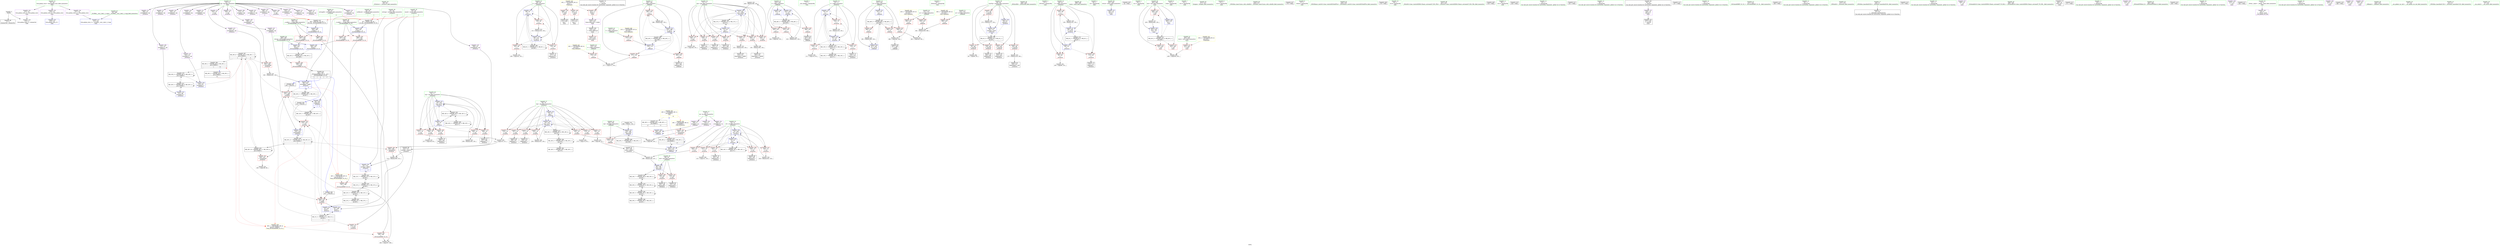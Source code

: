 digraph "SVFG" {
	label="SVFG";

	Node0x5567bab60220 [shape=record,color=grey,label="{NodeID: 0\nNullPtr}"];
	Node0x5567bab60220 -> Node0x5567bab8db80[style=solid];
	Node0x5567bab60220 -> Node0x5567bab90880[style=solid];
	Node0x5567bab8f4a0 [shape=record,color=red,label="{NodeID: 194\n297\<--296\n\<--\n_ZSt3minIiERKT_S2_S2_\n}"];
	Node0x5567bab8f4a0 -> Node0x5567baba05f0[style=solid];
	Node0x5567bab8c5d0 [shape=record,color=purple,label="{NodeID: 111\n161\<--10\narrayidx32\<--dp\n_Z5Solvev\n}"];
	Node0x5567bab8a870 [shape=record,color=green,label="{NodeID: 28\n59\<--60\n_Z5Solvev\<--_Z5Solvev_field_insensitive\n}"];
	Node0x5567bab969c0 [shape=record,color=black,label="{NodeID: 388\nMR_24V_2 = PHI(MR_24V_3, MR_24V_1, )\npts\{85 \}\n}"];
	Node0x5567bab969c0 -> Node0x5567bab94c00[style=dashed];
	Node0x5567bab969c0 -> Node0x5567bab94da0[style=dashed];
	Node0x5567bab969c0 -> Node0x5567bab99a30[style=dashed];
	Node0x5567bab90bf0 [shape=record,color=blue,label="{NodeID: 222\n68\<--91\nj\<--\n_Z5Solvev\n}"];
	Node0x5567bab90bf0 -> Node0x5567bab92f90[style=dashed];
	Node0x5567bab90bf0 -> Node0x5567bab93060[style=dashed];
	Node0x5567bab90bf0 -> Node0x5567bab93130[style=dashed];
	Node0x5567bab90bf0 -> Node0x5567bab90bf0[style=dashed];
	Node0x5567bab90bf0 -> Node0x5567bab90f30[style=dashed];
	Node0x5567bab90bf0 -> Node0x5567babb3d00[style=dashed];
	Node0x5567bab926a0 [shape=record,color=red,label="{NodeID: 139\n408\<--22\n\<--stdin\nmain\n}"];
	Node0x5567bab926a0 -> Node0x5567bab8bb40[style=solid];
	Node0x5567bab8d070 [shape=record,color=green,label="{NodeID: 56\n333\<--334\nr\<--r_field_insensitive\n_Z4Readv\n}"];
	Node0x5567bab8d070 -> Node0x5567bab8ff30[style=solid];
	Node0x5567bab9f3f0 [shape=record,color=grey,label="{NodeID: 333\n249 = Binary(248, 126, )\n}"];
	Node0x5567bab9f3f0 -> Node0x5567bab99890[style=solid];
	Node0x5567bab9a180 [shape=record,color=blue,label="{NodeID: 250\n325\<--353\ni\<--inc\n_Z4Readv\n}"];
	Node0x5567bab9a180 -> Node0x5567babaf110[style=dashed];
	Node0x5567bab93d60 [shape=record,color=red,label="{NodeID: 167\n243\<--74\n\<--s0\n_Z5Solvev\n}"];
	Node0x5567bab93d60 -> Node0x5567bab9f570[style=solid];
	Node0x5567bab8e940 [shape=record,color=black,label="{NodeID: 84\n198\<--197\nidxprom51\<--\n_Z5Solvev\n}"];
	Node0x5567bab61730 [shape=record,color=green,label="{NodeID: 1\n7\<--1\n__dso_handle\<--dummyObj\nGlob }"];
	Node0x5567bab8f570 [shape=record,color=red,label="{NodeID: 195\n299\<--298\n\<--\n_ZSt3minIiERKT_S2_S2_\n}"];
	Node0x5567bab8f570 -> Node0x5567baba05f0[style=solid];
	Node0x5567bab8c6a0 [shape=record,color=purple,label="{NodeID: 112\n164\<--10\narrayidx34\<--dp\n_Z5Solvev\n}"];
	Node0x5567bab8a970 [shape=record,color=green,label="{NodeID: 29\n62\<--63\nresult\<--result_field_insensitive\n_Z5Solvev\n|{|<s3>5}}"];
	Node0x5567bab8a970 -> Node0x5567bab92840[style=solid];
	Node0x5567bab8a970 -> Node0x5567bab90980[style=solid];
	Node0x5567bab8a970 -> Node0x5567bab99b00[style=solid];
	Node0x5567bab8a970:s3 -> Node0x5567babe1ec0[style=solid,color=red];
	Node0x5567bab96ec0 [shape=record,color=black,label="{NodeID: 389\nMR_26V_2 = PHI(MR_26V_3, MR_26V_1, )\npts\{87 \}\n}"];
	Node0x5567bab96ec0 -> Node0x5567bab94c00[style=dashed];
	Node0x5567bab96ec0 -> Node0x5567bab99960[style=dashed];
	Node0x5567bab90cc0 [shape=record,color=blue,label="{NodeID: 223\n70\<--91\nt\<--\n_Z5Solvev\n}"];
	Node0x5567bab90cc0 -> Node0x5567bab93200[style=dashed];
	Node0x5567bab90cc0 -> Node0x5567bab932d0[style=dashed];
	Node0x5567bab90cc0 -> Node0x5567bab933a0[style=dashed];
	Node0x5567bab90cc0 -> Node0x5567bab90cc0[style=dashed];
	Node0x5567bab90cc0 -> Node0x5567bab90e60[style=dashed];
	Node0x5567bab90cc0 -> Node0x5567babb2400[style=dashed];
	Node0x5567bab92770 [shape=record,color=red,label="{NodeID: 140\n414\<--27\n\<--stdout\nmain\n}"];
	Node0x5567bab92770 -> Node0x5567bab8bc10[style=solid];
	Node0x5567bab8d140 [shape=record,color=green,label="{NodeID: 57\n335\<--336\nj\<--j_field_insensitive\n_Z4Readv\n}"];
	Node0x5567bab8d140 -> Node0x5567bab90000[style=solid];
	Node0x5567bab8d140 -> Node0x5567bab900d0[style=solid];
	Node0x5567bab8d140 -> Node0x5567bab901a0[style=solid];
	Node0x5567bab8d140 -> Node0x5567bab9a3f0[style=solid];
	Node0x5567bab8d140 -> Node0x5567bab9a590[style=solid];
	Node0x5567babc1e10 [shape=record,color=black,label="{NodeID: 417\nMR_18V_5 = PHI(MR_18V_6, MR_18V_4, )\npts\{79 \}\n}"];
	Node0x5567babc1e10 -> Node0x5567bab992e0[style=dashed];
	Node0x5567babc1e10 -> Node0x5567babba300[style=dashed];
	Node0x5567babc1e10 -> Node0x5567babc1e10[style=dashed];
	Node0x5567bab9f570 [shape=record,color=grey,label="{NodeID: 334\n244 = Binary(243, 126, )\n}"];
	Node0x5567bab9f570 -> Node0x5567bab997c0[style=solid];
	Node0x5567bab9a250 [shape=record,color=blue,label="{NodeID: 251\n327\<--91\ni2\<--\n_Z4Readv\n}"];
	Node0x5567bab9a250 -> Node0x5567babbe400[style=dashed];
	Node0x5567bab93e30 [shape=record,color=red,label="{NodeID: 168\n156\<--76\n\<--ctp\n_Z5Solvev\n}"];
	Node0x5567bab93e30 -> Node0x5567baba08f0[style=solid];
	Node0x5567bab8ea10 [shape=record,color=black,label="{NodeID: 85\n201\<--200\nidxprom53\<--\n_Z5Solvev\n}"];
	Node0x5567bab88bd0 [shape=record,color=green,label="{NodeID: 2\n14\<--1\n_ZSt4cout\<--dummyObj\nGlob }"];
	Node0x5567bab8f640 [shape=record,color=red,label="{NodeID: 196\n359\<--321\n\<--n1\n_Z4Readv\n}"];
	Node0x5567bab8f640 -> Node0x5567bab9ec70[style=solid];
	Node0x5567bab8c770 [shape=record,color=purple,label="{NodeID: 113\n167\<--10\narrayidx36\<--dp\n_Z5Solvev\n}"];
	Node0x5567bab8c770 -> Node0x5567bab94990[style=solid];
	Node0x5567bab8aa40 [shape=record,color=green,label="{NodeID: 30\n64\<--65\nstartTp\<--startTp_field_insensitive\n_Z5Solvev\n}"];
	Node0x5567bab8aa40 -> Node0x5567bab92910[style=solid];
	Node0x5567bab8aa40 -> Node0x5567bab929e0[style=solid];
	Node0x5567bab8aa40 -> Node0x5567bab92ab0[style=solid];
	Node0x5567bab8aa40 -> Node0x5567bab92b80[style=solid];
	Node0x5567bab8aa40 -> Node0x5567bab92c50[style=solid];
	Node0x5567bab8aa40 -> Node0x5567bab90a50[style=solid];
	Node0x5567bab8aa40 -> Node0x5567bab99bd0[style=solid];
	Node0x5567bab96fb0 [shape=record,color=black,label="{NodeID: 390\nMR_30V_2 = PHI(MR_30V_8, MR_30V_1, )\npts\{130000 \}\n|{|<s1>21}}"];
	Node0x5567bab96fb0 -> Node0x5567babb2900[style=dashed];
	Node0x5567bab96fb0:s1 -> Node0x5567babaee00[style=dashed,color=blue];
	Node0x5567bab90d90 [shape=record,color=blue,label="{NodeID: 224\n121\<--89\narrayidx13\<--\n_Z5Solvev\n}"];
	Node0x5567bab90d90 -> Node0x5567babaefe0[style=dashed];
	Node0x5567bab92840 [shape=record,color=red,label="{NodeID: 141\n275\<--62\n\<--result\n_Z5Solvev\n}"];
	Node0x5567bab8d210 [shape=record,color=green,label="{NodeID: 58\n338\<--339\n_ZNSirsERi\<--_ZNSirsERi_field_insensitive\n}"];
	Node0x5567babc9090 [shape=record,color=yellow,style=double,label="{NodeID: 501\n28V_3 = CSCHI(MR_28V_2)\npts\{90000 \}\nCS[]|{|<s1>21}}"];
	Node0x5567babc9090 -> Node0x5567babae900[style=dashed];
	Node0x5567babc9090:s1 -> Node0x5567babc47b0[style=dashed,color=red];
	Node0x5567babc2310 [shape=record,color=black,label="{NodeID: 418\nMR_20V_5 = PHI(MR_20V_6, MR_20V_4, )\npts\{81 \}\n}"];
	Node0x5567babc2310 -> Node0x5567babba800[style=dashed];
	Node0x5567babc2310 -> Node0x5567babbcb00[style=dashed];
	Node0x5567babc2310 -> Node0x5567babc2310[style=dashed];
	Node0x5567bab9f6f0 [shape=record,color=grey,label="{NodeID: 335\n239 = Binary(238, 126, )\n}"];
	Node0x5567bab9f6f0 -> Node0x5567bab996f0[style=solid];
	Node0x5567bab9a320 [shape=record,color=blue,label="{NodeID: 252\n329\<--368\nctp\<--cond\n_Z4Readv\n}"];
	Node0x5567bab9a320 -> Node0x5567bab8fd90[style=dashed];
	Node0x5567bab9a320 -> Node0x5567babbe900[style=dashed];
	Node0x5567bab93f00 [shape=record,color=red,label="{NodeID: 169\n165\<--76\n\<--ctp\n_Z5Solvev\n}"];
	Node0x5567bab93f00 -> Node0x5567bab8e530[style=solid];
	Node0x5567bab8eae0 [shape=record,color=black,label="{NodeID: 86\n204\<--203\nidxprom55\<--\n_Z5Solvev\n}"];
	Node0x5567bab88c60 [shape=record,color=green,label="{NodeID: 3\n15\<--1\n_ZSt3cin\<--dummyObj\nGlob }"];
	Node0x5567babc52c0 [shape=record,color=yellow,style=double,label="{NodeID: 446\n52V_1 = ENCHI(MR_52V_0)\npts\{332 \}\nFun[_Z4Readv]}"];
	Node0x5567babc52c0 -> Node0x5567bab8fe60[style=dashed];
	Node0x5567bab8f710 [shape=record,color=red,label="{NodeID: 197\n365\<--321\n\<--n1\n_Z4Readv\n}"];
	Node0x5567bab8f710 -> Node0x5567baba02f0[style=solid];
	Node0x5567bab8c840 [shape=record,color=purple,label="{NodeID: 114\n193\<--10\narrayidx48\<--dp\n_Z5Solvev\n}"];
	Node0x5567bab8ab10 [shape=record,color=green,label="{NodeID: 31\n66\<--67\ni\<--i_field_insensitive\n_Z5Solvev\n}"];
	Node0x5567bab8ab10 -> Node0x5567bab92d20[style=solid];
	Node0x5567bab8ab10 -> Node0x5567bab92df0[style=solid];
	Node0x5567bab8ab10 -> Node0x5567bab92ec0[style=solid];
	Node0x5567bab8ab10 -> Node0x5567bab90b20[style=solid];
	Node0x5567bab8ab10 -> Node0x5567bab91000[style=solid];
	Node0x5567bab90e60 [shape=record,color=blue,label="{NodeID: 225\n70\<--125\nt\<--inc\n_Z5Solvev\n}"];
	Node0x5567bab90e60 -> Node0x5567bab93200[style=dashed];
	Node0x5567bab90e60 -> Node0x5567bab932d0[style=dashed];
	Node0x5567bab90e60 -> Node0x5567bab933a0[style=dashed];
	Node0x5567bab90e60 -> Node0x5567bab90cc0[style=dashed];
	Node0x5567bab90e60 -> Node0x5567bab90e60[style=dashed];
	Node0x5567bab90e60 -> Node0x5567babb2400[style=dashed];
	Node0x5567bab92910 [shape=record,color=red,label="{NodeID: 142\n93\<--64\n\<--startTp\n_Z5Solvev\n}"];
	Node0x5567bab92910 -> Node0x5567bab9fe70[style=solid];
	Node0x5567bab8d310 [shape=record,color=green,label="{NodeID: 59\n398\<--399\nmain\<--main_field_insensitive\n}"];
	Node0x5567babc2810 [shape=record,color=black,label="{NodeID: 419\nMR_22V_5 = PHI(MR_22V_6, MR_22V_4, )\npts\{83 \}\n}"];
	Node0x5567babc2810 -> Node0x5567babbad00[style=dashed];
	Node0x5567babc2810 -> Node0x5567babbd000[style=dashed];
	Node0x5567babc2810 -> Node0x5567babc2810[style=dashed];
	Node0x5567bab9f870 [shape=record,color=grey,label="{NodeID: 336\n234 = Binary(233, 126, )\n}"];
	Node0x5567bab9f870 -> Node0x5567bab99620[style=solid];
	Node0x5567bab9a3f0 [shape=record,color=blue,label="{NodeID: 253\n335\<--372\nj\<--\n_Z4Readv\n}"];
	Node0x5567bab9a3f0 -> Node0x5567bab90000[style=dashed];
	Node0x5567bab9a3f0 -> Node0x5567bab900d0[style=dashed];
	Node0x5567bab9a3f0 -> Node0x5567bab901a0[style=dashed];
	Node0x5567bab9a3f0 -> Node0x5567bab9a590[style=dashed];
	Node0x5567bab9a3f0 -> Node0x5567babbee00[style=dashed];
	Node0x5567bab93fd0 [shape=record,color=red,label="{NodeID: 170\n206\<--76\n\<--ctp\n_Z5Solvev\n}"];
	Node0x5567bab93fd0 -> Node0x5567bab8ebb0[style=solid];
	Node0x5567bab8ebb0 [shape=record,color=black,label="{NodeID: 87\n207\<--206\nidxprom57\<--\n_Z5Solvev\n}"];
	Node0x5567bab88cf0 [shape=record,color=green,label="{NodeID: 4\n18\<--1\n.str\<--dummyObj\nGlob }"];
	Node0x5567babc53a0 [shape=record,color=yellow,style=double,label="{NodeID: 447\n54V_1 = ENCHI(MR_54V_0)\npts\{334 \}\nFun[_Z4Readv]}"];
	Node0x5567babc53a0 -> Node0x5567bab8ff30[style=dashed];
	Node0x5567babaf110 [shape=record,color=black,label="{NodeID: 364\nMR_46V_3 = PHI(MR_46V_4, MR_46V_2, )\npts\{326 \}\n}"];
	Node0x5567babaf110 -> Node0x5567bab8f8b0[style=dashed];
	Node0x5567babaf110 -> Node0x5567bab8f980[style=dashed];
	Node0x5567babaf110 -> Node0x5567bab8fa50[style=dashed];
	Node0x5567babaf110 -> Node0x5567bab9a180[style=dashed];
	Node0x5567bab8f7e0 [shape=record,color=red,label="{NodeID: 198\n360\<--323\n\<--n2\n_Z4Readv\n}"];
	Node0x5567bab8f7e0 -> Node0x5567bab9ec70[style=solid];
	Node0x5567bab8c910 [shape=record,color=purple,label="{NodeID: 115\n196\<--10\narrayidx50\<--dp\n_Z5Solvev\n}"];
	Node0x5567bab8abe0 [shape=record,color=green,label="{NodeID: 32\n68\<--69\nj\<--j_field_insensitive\n_Z5Solvev\n}"];
	Node0x5567bab8abe0 -> Node0x5567bab92f90[style=solid];
	Node0x5567bab8abe0 -> Node0x5567bab93060[style=solid];
	Node0x5567bab8abe0 -> Node0x5567bab93130[style=solid];
	Node0x5567bab8abe0 -> Node0x5567bab90bf0[style=solid];
	Node0x5567bab8abe0 -> Node0x5567bab90f30[style=solid];
	Node0x5567bab90f30 [shape=record,color=blue,label="{NodeID: 226\n68\<--131\nj\<--inc15\n_Z5Solvev\n}"];
	Node0x5567bab90f30 -> Node0x5567bab92f90[style=dashed];
	Node0x5567bab90f30 -> Node0x5567bab93060[style=dashed];
	Node0x5567bab90f30 -> Node0x5567bab93130[style=dashed];
	Node0x5567bab90f30 -> Node0x5567bab90bf0[style=dashed];
	Node0x5567bab90f30 -> Node0x5567bab90f30[style=dashed];
	Node0x5567bab90f30 -> Node0x5567babb3d00[style=dashed];
	Node0x5567bab929e0 [shape=record,color=red,label="{NodeID: 143\n139\<--64\n\<--startTp\n_Z5Solvev\n}"];
	Node0x5567bab929e0 -> Node0x5567bab8e2c0[style=solid];
	Node0x5567bab8d410 [shape=record,color=green,label="{NodeID: 60\n401\<--402\nretval\<--retval_field_insensitive\nmain\n}"];
	Node0x5567bab8d410 -> Node0x5567bab9a730[style=solid];
	Node0x5567babdfa60 [shape=record,color=black,label="{NodeID: 503\n44 = PHI()\n}"];
	Node0x5567babc2d10 [shape=record,color=black,label="{NodeID: 420\nMR_30V_10 = PHI(MR_30V_11, MR_30V_9, )\npts\{130000 \}\n}"];
	Node0x5567babc2d10 -> Node0x5567bab94990[style=dashed];
	Node0x5567babc2d10 -> Node0x5567babbb200[style=dashed];
	Node0x5567babc2d10 -> Node0x5567babbd500[style=dashed];
	Node0x5567babc2d10 -> Node0x5567babc2d10[style=dashed];
	Node0x5567bab9f9f0 [shape=record,color=grey,label="{NodeID: 337\n188 = Binary(184, 187, )\n}"];
	Node0x5567bab9f9f0 -> Node0x5567bab993b0[style=solid];
	Node0x5567bab9a4c0 [shape=record,color=blue,label="{NodeID: 254\n382\<--379\narrayidx13\<--\n_Z4Readv\n}"];
	Node0x5567bab9a4c0 -> Node0x5567bab9a4c0[style=dashed];
	Node0x5567bab9a4c0 -> Node0x5567babbf300[style=dashed];
	Node0x5567bab940a0 [shape=record,color=red,label="{NodeID: 171\n211\<--76\n\<--ctp\n_Z5Solvev\n}"];
	Node0x5567bab940a0 -> Node0x5567bab9fcf0[style=solid];
	Node0x5567bab8ec80 [shape=record,color=black,label="{NodeID: 88\n213\<--212\nconv60\<--cmp59\n_Z5Solvev\n}"];
	Node0x5567bab8ec80 -> Node0x5567bab9e070[style=solid];
	Node0x5567bab88d80 [shape=record,color=green,label="{NodeID: 5\n20\<--1\n.str.1\<--dummyObj\nGlob }"];
	Node0x5567bab8f8b0 [shape=record,color=red,label="{NodeID: 199\n343\<--325\n\<--i\n_Z4Readv\n}"];
	Node0x5567bab8f8b0 -> Node0x5567baba0ef0[style=solid];
	Node0x5567bab91360 [shape=record,color=purple,label="{NodeID: 116\n199\<--10\narrayidx52\<--dp\n_Z5Solvev\n|{<s0>3}}"];
	Node0x5567bab91360:s0 -> Node0x5567babe1ec0[style=solid,color=red];
	Node0x5567bab8acb0 [shape=record,color=green,label="{NodeID: 33\n70\<--71\nt\<--t_field_insensitive\n_Z5Solvev\n}"];
	Node0x5567bab8acb0 -> Node0x5567bab93200[style=solid];
	Node0x5567bab8acb0 -> Node0x5567bab932d0[style=solid];
	Node0x5567bab8acb0 -> Node0x5567bab933a0[style=solid];
	Node0x5567bab8acb0 -> Node0x5567bab90cc0[style=solid];
	Node0x5567bab8acb0 -> Node0x5567bab90e60[style=solid];
	Node0x5567bab91000 [shape=record,color=blue,label="{NodeID: 227\n66\<--136\ni\<--inc18\n_Z5Solvev\n}"];
	Node0x5567bab91000 -> Node0x5567bab92d20[style=dashed];
	Node0x5567bab91000 -> Node0x5567bab92df0[style=dashed];
	Node0x5567bab91000 -> Node0x5567bab92ec0[style=dashed];
	Node0x5567bab91000 -> Node0x5567bab91000[style=dashed];
	Node0x5567bab91000 -> Node0x5567babb3800[style=dashed];
	Node0x5567bab92ab0 [shape=record,color=red,label="{NodeID: 144\n252\<--64\n\<--startTp\n_Z5Solvev\n}"];
	Node0x5567bab92ab0 -> Node0x5567bab8efc0[style=solid];
	Node0x5567bab8d4e0 [shape=record,color=green,label="{NodeID: 61\n403\<--404\ntests\<--tests_field_insensitive\nmain\n}"];
	Node0x5567bab8d4e0 -> Node0x5567bab90270[style=solid];
	Node0x5567babe0e80 [shape=record,color=black,label="{NodeID: 504\n216 = PHI(285, )\n}"];
	Node0x5567babe0e80 -> Node0x5567bab94c00[style=solid];
	Node0x5567bab9fb70 [shape=record,color=grey,label="{NodeID: 338\n191 = Binary(190, 126, )\n}"];
	Node0x5567bab9fb70 -> Node0x5567bab8e7a0[style=solid];
	Node0x5567bab9a590 [shape=record,color=blue,label="{NodeID: 255\n335\<--386\nj\<--inc15\n_Z4Readv\n}"];
	Node0x5567bab9a590 -> Node0x5567bab90000[style=dashed];
	Node0x5567bab9a590 -> Node0x5567bab900d0[style=dashed];
	Node0x5567bab9a590 -> Node0x5567bab901a0[style=dashed];
	Node0x5567bab9a590 -> Node0x5567bab9a590[style=dashed];
	Node0x5567bab9a590 -> Node0x5567babbee00[style=dashed];
	Node0x5567bab94170 [shape=record,color=red,label="{NodeID: 172\n238\<--76\n\<--ctp\n_Z5Solvev\n}"];
	Node0x5567bab94170 -> Node0x5567bab9f6f0[style=solid];
	Node0x5567bab8ed50 [shape=record,color=black,label="{NodeID: 89\n222\<--221\nidxprom63\<--add62\n_Z5Solvev\n}"];
	Node0x5567bab895c0 [shape=record,color=green,label="{NodeID: 6\n22\<--1\nstdin\<--dummyObj\nGlob }"];
	Node0x5567bab8f980 [shape=record,color=red,label="{NodeID: 200\n346\<--325\n\<--i\n_Z4Readv\n}"];
	Node0x5567bab8f980 -> Node0x5567bab8f230[style=solid];
	Node0x5567bab91430 [shape=record,color=purple,label="{NodeID: 117\n202\<--10\narrayidx54\<--dp\n_Z5Solvev\n}"];
	Node0x5567bab8ad80 [shape=record,color=green,label="{NodeID: 34\n72\<--73\npos\<--pos_field_insensitive\n_Z5Solvev\n}"];
	Node0x5567bab8ad80 -> Node0x5567bab93470[style=solid];
	Node0x5567bab8ad80 -> Node0x5567bab93540[style=solid];
	Node0x5567bab8ad80 -> Node0x5567bab93610[style=solid];
	Node0x5567bab8ad80 -> Node0x5567bab936e0[style=solid];
	Node0x5567bab8ad80 -> Node0x5567bab937b0[style=solid];
	Node0x5567bab8ad80 -> Node0x5567bab93880[style=solid];
	Node0x5567bab8ad80 -> Node0x5567bab93950[style=solid];
	Node0x5567bab8ad80 -> Node0x5567bab911a0[style=solid];
	Node0x5567bab8ad80 -> Node0x5567bab99890[style=solid];
	Node0x5567babba300 [shape=record,color=black,label="{NodeID: 394\nMR_18V_3 = PHI(MR_18V_4, MR_18V_2, )\npts\{79 \}\n}"];
	Node0x5567babba300 -> Node0x5567bab95ac0[style=dashed];
	Node0x5567babba300 -> Node0x5567babba300[style=dashed];
	Node0x5567babba300 -> Node0x5567babc1e10[style=dashed];
	Node0x5567bab910d0 [shape=record,color=blue,label="{NodeID: 228\n142\<--91\narrayidx21\<--\n_Z5Solvev\n}"];
	Node0x5567bab910d0 -> Node0x5567babbb200[style=dashed];
	Node0x5567bab92b80 [shape=record,color=red,label="{NodeID: 145\n256\<--64\n\<--startTp\n_Z5Solvev\n}"];
	Node0x5567bab92b80 -> Node0x5567bab9f270[style=solid];
	Node0x5567bab8d5b0 [shape=record,color=green,label="{NodeID: 62\n405\<--406\ntest\<--test_field_insensitive\nmain\n}"];
	Node0x5567bab8d5b0 -> Node0x5567bab90340[style=solid];
	Node0x5567bab8d5b0 -> Node0x5567bab90410[style=solid];
	Node0x5567bab8d5b0 -> Node0x5567bab904e0[style=solid];
	Node0x5567bab8d5b0 -> Node0x5567bab9a800[style=solid];
	Node0x5567bab8d5b0 -> Node0x5567bab9a8d0[style=solid];
	Node0x5567babe1070 [shape=record,color=black,label="{NodeID: 505\n264 = PHI(285, )\n}"];
	Node0x5567babe1070 -> Node0x5567bab94da0[style=solid];
	Node0x5567bab9fcf0 [shape=record,color=grey,label="{NodeID: 339\n212 = cmp(210, 211, )\n}"];
	Node0x5567bab9fcf0 -> Node0x5567bab8ec80[style=solid];
	Node0x5567bab9a660 [shape=record,color=blue,label="{NodeID: 256\n327\<--391\ni2\<--inc18\n_Z4Readv\n}"];
	Node0x5567bab9a660 -> Node0x5567babbe400[style=dashed];
	Node0x5567bab94240 [shape=record,color=red,label="{NodeID: 173\n174\<--78\n\<--ntp\n_Z5Solvev\n}"];
	Node0x5567bab94240 -> Node0x5567baba0470[style=solid];
	Node0x5567bab8ee20 [shape=record,color=black,label="{NodeID: 90\n225\<--224\nidxprom65\<--\n_Z5Solvev\n}"];
	Node0x5567bab89650 [shape=record,color=green,label="{NodeID: 7\n23\<--1\n.str.2\<--dummyObj\nGlob }"];
	Node0x5567babc5640 [shape=record,color=yellow,style=double,label="{NodeID: 450\n59V_1 = ENCHI(MR_59V_0)\npts\{1 \}\nFun[main]}"];
	Node0x5567babc5640 -> Node0x5567bab925d0[style=dashed];
	Node0x5567babc5640 -> Node0x5567bab926a0[style=dashed];
	Node0x5567babc5640 -> Node0x5567bab92770[style=dashed];
	Node0x5567bab8fa50 [shape=record,color=red,label="{NodeID: 201\n352\<--325\n\<--i\n_Z4Readv\n}"];
	Node0x5567bab8fa50 -> Node0x5567bab9e970[style=solid];
	Node0x5567bab91500 [shape=record,color=purple,label="{NodeID: 118\n205\<--10\narrayidx56\<--dp\n_Z5Solvev\n}"];
	Node0x5567bab8ae50 [shape=record,color=green,label="{NodeID: 35\n74\<--75\ns0\<--s0_field_insensitive\n_Z5Solvev\n}"];
	Node0x5567bab8ae50 -> Node0x5567bab93a20[style=solid];
	Node0x5567bab8ae50 -> Node0x5567bab93af0[style=solid];
	Node0x5567bab8ae50 -> Node0x5567bab93bc0[style=solid];
	Node0x5567bab8ae50 -> Node0x5567bab93c90[style=solid];
	Node0x5567bab8ae50 -> Node0x5567bab93d60[style=solid];
	Node0x5567bab8ae50 -> Node0x5567bab91270[style=solid];
	Node0x5567bab8ae50 -> Node0x5567bab997c0[style=solid];
	Node0x5567babba800 [shape=record,color=black,label="{NodeID: 395\nMR_20V_3 = PHI(MR_20V_4, MR_20V_2, )\npts\{81 \}\n}"];
	Node0x5567babba800 -> Node0x5567bab95fc0[style=dashed];
	Node0x5567babba800 -> Node0x5567babba800[style=dashed];
	Node0x5567babba800 -> Node0x5567babc2310[style=dashed];
	Node0x5567bab911a0 [shape=record,color=blue,label="{NodeID: 229\n72\<--91\npos\<--\n_Z5Solvev\n}"];
	Node0x5567bab911a0 -> Node0x5567bab93470[style=dashed];
	Node0x5567bab911a0 -> Node0x5567bab93540[style=dashed];
	Node0x5567bab911a0 -> Node0x5567bab93610[style=dashed];
	Node0x5567bab911a0 -> Node0x5567bab936e0[style=dashed];
	Node0x5567bab911a0 -> Node0x5567bab937b0[style=dashed];
	Node0x5567bab911a0 -> Node0x5567bab93880[style=dashed];
	Node0x5567bab911a0 -> Node0x5567bab93950[style=dashed];
	Node0x5567bab911a0 -> Node0x5567bab99890[style=dashed];
	Node0x5567bab911a0 -> Node0x5567babb4700[style=dashed];
	Node0x5567bab92c50 [shape=record,color=red,label="{NodeID: 146\n271\<--64\n\<--startTp\n_Z5Solvev\n}"];
	Node0x5567bab92c50 -> Node0x5567bab9ef70[style=solid];
	Node0x5567bab8d680 [shape=record,color=green,label="{NodeID: 63\n412\<--413\nfreopen\<--freopen_field_insensitive\n}"];
	Node0x5567babe1170 [shape=record,color=black,label="{NodeID: 506\n267 = PHI(285, )\n}"];
	Node0x5567babe1170 -> Node0x5567bab94e70[style=solid];
	Node0x5567bab9fe70 [shape=record,color=grey,label="{NodeID: 340\n94 = cmp(93, 95, )\n}"];
	Node0x5567bab9a730 [shape=record,color=blue,label="{NodeID: 257\n401\<--91\nretval\<--\nmain\n}"];
	Node0x5567bab94310 [shape=record,color=red,label="{NodeID: 174\n181\<--78\n\<--ntp\n_Z5Solvev\n}"];
	Node0x5567bab94310 -> Node0x5567baba11f0[style=solid];
	Node0x5567bab8eef0 [shape=record,color=black,label="{NodeID: 91\n228\<--227\nidxprom67\<--\n_Z5Solvev\n}"];
	Node0x5567bab896e0 [shape=record,color=green,label="{NodeID: 8\n25\<--1\n.str.3\<--dummyObj\nGlob }"];
	Node0x5567bab8fb20 [shape=record,color=red,label="{NodeID: 202\n358\<--327\n\<--i2\n_Z4Readv\n}"];
	Node0x5567bab8fb20 -> Node0x5567bab9fff0[style=solid];
	Node0x5567bab915d0 [shape=record,color=purple,label="{NodeID: 119\n208\<--10\narrayidx58\<--dp\n_Z5Solvev\n}"];
	Node0x5567bab915d0 -> Node0x5567bab94b30[style=solid];
	Node0x5567bab8af20 [shape=record,color=green,label="{NodeID: 36\n76\<--77\nctp\<--ctp_field_insensitive\n_Z5Solvev\n}"];
	Node0x5567bab8af20 -> Node0x5567bab93e30[style=solid];
	Node0x5567bab8af20 -> Node0x5567bab93f00[style=solid];
	Node0x5567bab8af20 -> Node0x5567bab93fd0[style=solid];
	Node0x5567bab8af20 -> Node0x5567bab940a0[style=solid];
	Node0x5567bab8af20 -> Node0x5567bab94170[style=solid];
	Node0x5567bab8af20 -> Node0x5567bab99210[style=solid];
	Node0x5567bab8af20 -> Node0x5567bab996f0[style=solid];
	Node0x5567babbad00 [shape=record,color=black,label="{NodeID: 396\nMR_22V_3 = PHI(MR_22V_4, MR_22V_2, )\npts\{83 \}\n}"];
	Node0x5567babbad00 -> Node0x5567bab94da0[style=dashed];
	Node0x5567babbad00 -> Node0x5567bab94e70[style=dashed];
	Node0x5567babbad00 -> Node0x5567bab964c0[style=dashed];
	Node0x5567babbad00 -> Node0x5567babbad00[style=dashed];
	Node0x5567babbad00 -> Node0x5567babc2810[style=dashed];
	Node0x5567bab91270 [shape=record,color=blue,label="{NodeID: 230\n74\<--91\ns0\<--\n_Z5Solvev\n}"];
	Node0x5567bab91270 -> Node0x5567bab93a20[style=dashed];
	Node0x5567bab91270 -> Node0x5567bab93af0[style=dashed];
	Node0x5567bab91270 -> Node0x5567bab93bc0[style=dashed];
	Node0x5567bab91270 -> Node0x5567bab93c90[style=dashed];
	Node0x5567bab91270 -> Node0x5567bab93d60[style=dashed];
	Node0x5567bab91270 -> Node0x5567bab91270[style=dashed];
	Node0x5567bab91270 -> Node0x5567bab997c0[style=dashed];
	Node0x5567bab91270 -> Node0x5567babb4c00[style=dashed];
	Node0x5567bab92d20 [shape=record,color=red,label="{NodeID: 147\n99\<--66\n\<--i\n_Z5Solvev\n}"];
	Node0x5567bab92d20 -> Node0x5567baba0170[style=solid];
	Node0x5567bab8d780 [shape=record,color=green,label="{NodeID: 64\n420\<--421\n_ZNSt8ios_base15sync_with_stdioEb\<--_ZNSt8ios_base15sync_with_stdioEb_field_insensitive\n}"];
	Node0x5567babe13b0 [shape=record,color=black,label="{NodeID: 507\n276 = PHI()\n}"];
	Node0x5567bab9fff0 [shape=record,color=grey,label="{NodeID: 341\n362 = cmp(358, 361, )\n}"];
	Node0x5567bab9a800 [shape=record,color=blue,label="{NodeID: 258\n405\<--126\ntest\<--\nmain\n}"];
	Node0x5567bab9a800 -> Node0x5567babbf800[style=dashed];
	Node0x5567bab943e0 [shape=record,color=red,label="{NodeID: 175\n185\<--78\n\<--ntp\n_Z5Solvev\n}"];
	Node0x5567bab943e0 -> Node0x5567baba1070[style=solid];
	Node0x5567bab8efc0 [shape=record,color=black,label="{NodeID: 92\n253\<--252\nidxprom82\<--\n_Z5Solvev\n}"];
	Node0x5567bab89770 [shape=record,color=green,label="{NodeID: 9\n27\<--1\nstdout\<--dummyObj\nGlob }"];
	Node0x5567babc5830 [shape=record,color=yellow,style=double,label="{NodeID: 452\n63V_1 = ENCHI(MR_63V_0)\npts\{404 \}\nFun[main]}"];
	Node0x5567babc5830 -> Node0x5567bab90270[style=dashed];
	Node0x5567bab8fbf0 [shape=record,color=red,label="{NodeID: 203\n364\<--327\n\<--i2\n_Z4Readv\n}"];
	Node0x5567bab8fbf0 -> Node0x5567baba02f0[style=solid];
	Node0x5567bab916a0 [shape=record,color=purple,label="{NodeID: 120\n223\<--10\narrayidx64\<--dp\n_Z5Solvev\n}"];
	Node0x5567bab8aff0 [shape=record,color=green,label="{NodeID: 37\n78\<--79\nntp\<--ntp_field_insensitive\n_Z5Solvev\n}"];
	Node0x5567bab8aff0 -> Node0x5567bab94240[style=solid];
	Node0x5567bab8aff0 -> Node0x5567bab94310[style=solid];
	Node0x5567bab8aff0 -> Node0x5567bab943e0[style=solid];
	Node0x5567bab8aff0 -> Node0x5567bab944b0[style=solid];
	Node0x5567bab8aff0 -> Node0x5567bab94580[style=solid];
	Node0x5567bab8aff0 -> Node0x5567bab94650[style=solid];
	Node0x5567bab8aff0 -> Node0x5567bab94720[style=solid];
	Node0x5567bab8aff0 -> Node0x5567bab992e0[style=solid];
	Node0x5567bab8aff0 -> Node0x5567bab99620[style=solid];
	Node0x5567babbb200 [shape=record,color=black,label="{NodeID: 397\nMR_30V_8 = PHI(MR_30V_9, MR_30V_7, )\npts\{130000 \}\n|{|<s6>4|<s7>5}}"];
	Node0x5567babbb200 -> Node0x5567bab94cd0[style=dashed];
	Node0x5567babbb200 -> Node0x5567bab94da0[style=dashed];
	Node0x5567babbb200 -> Node0x5567bab94e70[style=dashed];
	Node0x5567babbb200 -> Node0x5567bab96fb0[style=dashed];
	Node0x5567babbb200 -> Node0x5567babbb200[style=dashed];
	Node0x5567babbb200 -> Node0x5567babc2d10[style=dashed];
	Node0x5567babbb200:s6 -> Node0x5567babc4c40[style=dashed,color=red];
	Node0x5567babbb200:s7 -> Node0x5567babc4c40[style=dashed,color=red];
	Node0x5567bab99210 [shape=record,color=blue,label="{NodeID: 231\n76\<--91\nctp\<--\n_Z5Solvev\n}"];
	Node0x5567bab99210 -> Node0x5567bab93e30[style=dashed];
	Node0x5567bab99210 -> Node0x5567bab93f00[style=dashed];
	Node0x5567bab99210 -> Node0x5567bab93fd0[style=dashed];
	Node0x5567bab99210 -> Node0x5567bab940a0[style=dashed];
	Node0x5567bab99210 -> Node0x5567bab94170[style=dashed];
	Node0x5567bab99210 -> Node0x5567bab996f0[style=dashed];
	Node0x5567bab99210 -> Node0x5567babad000[style=dashed];
	Node0x5567bab92df0 [shape=record,color=red,label="{NodeID: 148\n113\<--66\n\<--i\n_Z5Solvev\n}"];
	Node0x5567bab92df0 -> Node0x5567bab8e050[style=solid];
	Node0x5567bab8d880 [shape=record,color=green,label="{NodeID: 65\n429\<--430\n_ZNSt9basic_iosIcSt11char_traitsIcEE3tieEPSo\<--_ZNSt9basic_iosIcSt11char_traitsIcEE3tieEPSo_field_insensitive\n}"];
	Node0x5567babe1480 [shape=record,color=black,label="{NodeID: 508\n279 = PHI()\n}"];
	Node0x5567baba0170 [shape=record,color=grey,label="{NodeID: 342\n100 = cmp(99, 101, )\n}"];
	Node0x5567bab9a8d0 [shape=record,color=blue,label="{NodeID: 259\n405\<--450\ntest\<--inc\nmain\n}"];
	Node0x5567bab9a8d0 -> Node0x5567babbf800[style=dashed];
	Node0x5567bab944b0 [shape=record,color=red,label="{NodeID: 176\n197\<--78\n\<--ntp\n_Z5Solvev\n}"];
	Node0x5567bab944b0 -> Node0x5567bab8e940[style=solid];
	Node0x5567bab8f090 [shape=record,color=black,label="{NodeID: 93\n258\<--257\nidxprom85\<--sub\n_Z5Solvev\n}"];
	Node0x5567bab89800 [shape=record,color=green,label="{NodeID: 10\n28\<--1\n.str.4\<--dummyObj\nGlob }"];
	Node0x5567bab8fcc0 [shape=record,color=red,label="{NodeID: 204\n390\<--327\n\<--i2\n_Z4Readv\n}"];
	Node0x5567bab8fcc0 -> Node0x5567bab9e1f0[style=solid];
	Node0x5567bab91770 [shape=record,color=purple,label="{NodeID: 121\n226\<--10\narrayidx66\<--dp\n_Z5Solvev\n}"];
	Node0x5567bab8b0c0 [shape=record,color=green,label="{NodeID: 38\n80\<--81\nns0\<--ns0_field_insensitive\n_Z5Solvev\n}"];
	Node0x5567bab8b0c0 -> Node0x5567bab947f0[style=solid];
	Node0x5567bab8b0c0 -> Node0x5567bab948c0[style=solid];
	Node0x5567bab8b0c0 -> Node0x5567bab993b0[style=solid];
	Node0x5567bab992e0 [shape=record,color=blue,label="{NodeID: 232\n78\<--91\nntp\<--\n_Z5Solvev\n}"];
	Node0x5567bab992e0 -> Node0x5567bab94240[style=dashed];
	Node0x5567bab992e0 -> Node0x5567bab94310[style=dashed];
	Node0x5567bab992e0 -> Node0x5567bab943e0[style=dashed];
	Node0x5567bab992e0 -> Node0x5567bab944b0[style=dashed];
	Node0x5567bab992e0 -> Node0x5567bab94580[style=dashed];
	Node0x5567bab992e0 -> Node0x5567bab94650[style=dashed];
	Node0x5567bab992e0 -> Node0x5567bab94720[style=dashed];
	Node0x5567bab992e0 -> Node0x5567bab99620[style=dashed];
	Node0x5567bab992e0 -> Node0x5567babc1e10[style=dashed];
	Node0x5567bab92ec0 [shape=record,color=red,label="{NodeID: 149\n135\<--66\n\<--i\n_Z5Solvev\n}"];
	Node0x5567bab92ec0 -> Node0x5567bab9edf0[style=solid];
	Node0x5567bab8d980 [shape=record,color=green,label="{NodeID: 66\n441\<--442\n_ZStlsISt11char_traitsIcEERSt13basic_ostreamIcT_ES5_PKc\<--_ZStlsISt11char_traitsIcEERSt13basic_ostreamIcT_ES5_PKc_field_insensitive\n}"];
	Node0x5567babe1550 [shape=record,color=black,label="{NodeID: 509\n418 = PHI()\n}"];
	Node0x5567baba02f0 [shape=record,color=grey,label="{NodeID: 343\n366 = cmp(364, 365, )\n}"];
	Node0x5567baba02f0 -> Node0x5567bab8b9a0[style=solid];
	Node0x5567bab94580 [shape=record,color=red,label="{NodeID: 177\n210\<--78\n\<--ntp\n_Z5Solvev\n}"];
	Node0x5567bab94580 -> Node0x5567bab9fcf0[style=solid];
	Node0x5567bab8f160 [shape=record,color=black,label="{NodeID: 94\n285\<--308\n_ZSt3minIiERKT_S2_S2__ret\<--\n_ZSt3minIiERKT_S2_S2_\n|{<s0>3|<s1>4|<s2>5}}"];
	Node0x5567bab8f160:s0 -> Node0x5567babe0e80[style=solid,color=blue];
	Node0x5567bab8f160:s1 -> Node0x5567babe1070[style=solid,color=blue];
	Node0x5567bab8f160:s2 -> Node0x5567babe1170[style=solid,color=blue];
	Node0x5567bab89890 [shape=record,color=green,label="{NodeID: 11\n30\<--1\n.str.5\<--dummyObj\nGlob }"];
	Node0x5567bab8fd90 [shape=record,color=red,label="{NodeID: 205\n379\<--329\n\<--ctp\n_Z4Readv\n}"];
	Node0x5567bab8fd90 -> Node0x5567bab9a4c0[style=solid];
	Node0x5567bab91840 [shape=record,color=purple,label="{NodeID: 122\n229\<--10\narrayidx68\<--dp\n_Z5Solvev\n}"];
	Node0x5567bab91840 -> Node0x5567bab99550[style=solid];
	Node0x5567bab8b190 [shape=record,color=green,label="{NodeID: 39\n82\<--83\nref.tmp\<--ref.tmp_field_insensitive\n_Z5Solvev\n|{|<s1>3}}"];
	Node0x5567bab8b190 -> Node0x5567bab99480[style=solid];
	Node0x5567bab8b190:s1 -> Node0x5567babe2260[style=solid,color=red];
	Node0x5567bab993b0 [shape=record,color=blue,label="{NodeID: 233\n80\<--188\nns0\<--add\n_Z5Solvev\n}"];
	Node0x5567bab993b0 -> Node0x5567bab947f0[style=dashed];
	Node0x5567bab993b0 -> Node0x5567bab948c0[style=dashed];
	Node0x5567bab993b0 -> Node0x5567babbcb00[style=dashed];
	Node0x5567bab92f90 [shape=record,color=red,label="{NodeID: 150\n105\<--68\n\<--j\n_Z5Solvev\n}"];
	Node0x5567bab92f90 -> Node0x5567baba1370[style=solid];
	Node0x5567bab8da80 [shape=record,color=green,label="{NodeID: 67\n34\<--466\n_GLOBAL__sub_I_bdzl_1_0.cpp\<--_GLOBAL__sub_I_bdzl_1_0.cpp_field_insensitive\n}"];
	Node0x5567bab8da80 -> Node0x5567bab90780[style=solid];
	Node0x5567babe1620 [shape=record,color=black,label="{NodeID: 510\n428 = PHI()\n}"];
	Node0x5567baba0470 [shape=record,color=grey,label="{NodeID: 344\n175 = cmp(174, 95, )\n}"];
	Node0x5567bab94650 [shape=record,color=red,label="{NodeID: 178\n227\<--78\n\<--ntp\n_Z5Solvev\n}"];
	Node0x5567bab94650 -> Node0x5567bab8eef0[style=solid];
	Node0x5567bab8f230 [shape=record,color=black,label="{NodeID: 95\n347\<--346\nidxprom\<--\n_Z4Readv\n}"];
	Node0x5567bab89920 [shape=record,color=green,label="{NodeID: 12\n33\<--1\n\<--dummyObj\nCan only get source location for instruction, argument, global var or function.}"];
	Node0x5567bab8fe60 [shape=record,color=red,label="{NodeID: 206\n372\<--331\n\<--l\n_Z4Readv\n}"];
	Node0x5567bab8fe60 -> Node0x5567bab9a3f0[style=solid];
	Node0x5567bab91910 [shape=record,color=purple,label="{NodeID: 123\n254\<--10\n\<--dp\n_Z5Solvev\n}"];
	Node0x5567bab8b260 [shape=record,color=green,label="{NodeID: 40\n84\<--85\ncurResult\<--curResult_field_insensitive\n_Z5Solvev\n|{|<s1>5}}"];
	Node0x5567bab8b260 -> Node0x5567bab99a30[style=solid];
	Node0x5567bab8b260:s1 -> Node0x5567babe2260[style=solid,color=red];
	Node0x5567bab99480 [shape=record,color=blue,label="{NodeID: 234\n82\<--214\nref.tmp\<--add61\n_Z5Solvev\n|{|<s2>3}}"];
	Node0x5567bab99480 -> Node0x5567bab94c00[style=dashed];
	Node0x5567bab99480 -> Node0x5567babbd000[style=dashed];
	Node0x5567bab99480:s2 -> Node0x5567babc4d50[style=dashed,color=red];
	Node0x5567bab93060 [shape=record,color=red,label="{NodeID: 151\n116\<--68\n\<--j\n_Z5Solvev\n}"];
	Node0x5567bab93060 -> Node0x5567bab8e120[style=solid];
	Node0x5567bab8db80 [shape=record,color=black,label="{NodeID: 68\n2\<--3\ndummyVal\<--dummyVal\n}"];
	Node0x5567babe16f0 [shape=record,color=black,label="{NodeID: 511\n431 = PHI()\n}"];
	Node0x5567baba05f0 [shape=record,color=grey,label="{NodeID: 345\n300 = cmp(297, 299, )\n}"];
	Node0x5567bab94720 [shape=record,color=red,label="{NodeID: 179\n233\<--78\n\<--ntp\n_Z5Solvev\n}"];
	Node0x5567bab94720 -> Node0x5567bab9f870[style=solid];
	Node0x5567bab8b9a0 [shape=record,color=black,label="{NodeID: 96\n367\<--366\n\<--cmp6\n_Z4Readv\n}"];
	Node0x5567bab899b0 [shape=record,color=green,label="{NodeID: 13\n89\<--1\n\<--dummyObj\nCan only get source location for instruction, argument, global var or function.}"];
	Node0x5567bab8ff30 [shape=record,color=red,label="{NodeID: 207\n376\<--333\n\<--r\n_Z4Readv\n}"];
	Node0x5567bab8ff30 -> Node0x5567baba0770[style=solid];
	Node0x5567bab919e0 [shape=record,color=purple,label="{NodeID: 124\n255\<--10\narrayidx83\<--dp\n_Z5Solvev\n|{<s0>4}}"];
	Node0x5567bab919e0:s0 -> Node0x5567babe1ec0[style=solid,color=red];
	Node0x5567bab8b330 [shape=record,color=green,label="{NodeID: 41\n86\<--87\nref.tmp84\<--ref.tmp84_field_insensitive\n_Z5Solvev\n|{|<s1>4}}"];
	Node0x5567bab8b330 -> Node0x5567bab99960[style=solid];
	Node0x5567bab8b330:s1 -> Node0x5567babe2260[style=solid,color=red];
	Node0x5567bab99550 [shape=record,color=blue,label="{NodeID: 235\n229\<--219\narrayidx68\<--\n_Z5Solvev\n}"];
	Node0x5567bab99550 -> Node0x5567babbd500[style=dashed];
	Node0x5567bab93130 [shape=record,color=red,label="{NodeID: 152\n130\<--68\n\<--j\n_Z5Solvev\n}"];
	Node0x5567bab93130 -> Node0x5567bab9e7f0[style=solid];
	Node0x5567bab8dc80 [shape=record,color=black,label="{NodeID: 69\n16\<--15\n\<--_ZSt3cin\nCan only get source location for instruction, argument, global var or function.}"];
	Node0x5567bab8dc80 -> Node0x5567bab92500[style=solid];
	Node0x5567babe17c0 [shape=record,color=black,label="{NodeID: 512\n337 = PHI()\n}"];
	Node0x5567baba0770 [shape=record,color=grey,label="{NodeID: 346\n377 = cmp(375, 376, )\n}"];
	Node0x5567bab947f0 [shape=record,color=red,label="{NodeID: 180\n194\<--80\n\<--ns0\n_Z5Solvev\n}"];
	Node0x5567bab947f0 -> Node0x5567bab8e870[style=solid];
	Node0x5567bab8ba70 [shape=record,color=black,label="{NodeID: 97\n381\<--380\nidxprom12\<--\n_Z4Readv\n}"];
	Node0x5567bab89a70 [shape=record,color=green,label="{NodeID: 14\n91\<--1\n\<--dummyObj\nCan only get source location for instruction, argument, global var or function.}"];
	Node0x5567bab90000 [shape=record,color=red,label="{NodeID: 208\n375\<--335\n\<--j\n_Z4Readv\n}"];
	Node0x5567bab90000 -> Node0x5567baba0770[style=solid];
	Node0x5567bab91ab0 [shape=record,color=purple,label="{NodeID: 125\n259\<--10\n\<--dp\n_Z5Solvev\n}"];
	Node0x5567bab8b400 [shape=record,color=green,label="{NodeID: 42\n217\<--218\n_ZSt3minIiERKT_S2_S2_\<--_ZSt3minIiERKT_S2_S2__field_insensitive\n}"];
	Node0x5567babbcb00 [shape=record,color=black,label="{NodeID: 402\nMR_20V_7 = PHI(MR_20V_9, MR_20V_5, )\npts\{81 \}\n}"];
	Node0x5567babbcb00 -> Node0x5567bab993b0[style=dashed];
	Node0x5567babbcb00 -> Node0x5567babbcb00[style=dashed];
	Node0x5567babbcb00 -> Node0x5567babc2310[style=dashed];
	Node0x5567ba78f710 [shape=record,color=black,label="{NodeID: 319\n368 = PHI(91, 126, )\n}"];
	Node0x5567ba78f710 -> Node0x5567bab9a320[style=solid];
	Node0x5567bab99620 [shape=record,color=blue,label="{NodeID: 236\n78\<--234\nntp\<--inc71\n_Z5Solvev\n}"];
	Node0x5567bab99620 -> Node0x5567bab94240[style=dashed];
	Node0x5567bab99620 -> Node0x5567bab94310[style=dashed];
	Node0x5567bab99620 -> Node0x5567bab943e0[style=dashed];
	Node0x5567bab99620 -> Node0x5567bab944b0[style=dashed];
	Node0x5567bab99620 -> Node0x5567bab94580[style=dashed];
	Node0x5567bab99620 -> Node0x5567bab94650[style=dashed];
	Node0x5567bab99620 -> Node0x5567bab94720[style=dashed];
	Node0x5567bab99620 -> Node0x5567bab99620[style=dashed];
	Node0x5567bab99620 -> Node0x5567babc1e10[style=dashed];
	Node0x5567bab93200 [shape=record,color=red,label="{NodeID: 153\n110\<--70\n\<--t\n_Z5Solvev\n}"];
	Node0x5567bab93200 -> Node0x5567baba1670[style=solid];
	Node0x5567bab8dd80 [shape=record,color=black,label="{NodeID: 70\n17\<--15\n\<--_ZSt3cin\nCan only get source location for instruction, argument, global var or function.}"];
	Node0x5567bab8dd80 -> Node0x5567bab925d0[style=solid];
	Node0x5567babe18f0 [shape=record,color=black,label="{NodeID: 513\n340 = PHI()\n}"];
	Node0x5567baba08f0 [shape=record,color=grey,label="{NodeID: 347\n157 = cmp(156, 95, )\n}"];
	Node0x5567bab948c0 [shape=record,color=red,label="{NodeID: 181\n224\<--80\n\<--ns0\n_Z5Solvev\n}"];
	Node0x5567bab948c0 -> Node0x5567bab8ee20[style=solid];
	Node0x5567bab8bb40 [shape=record,color=black,label="{NodeID: 98\n411\<--408\ncall\<--\nmain\n}"];
	Node0x5567bab89b70 [shape=record,color=green,label="{NodeID: 15\n95\<--1\n\<--dummyObj\nCan only get source location for instruction, argument, global var or function.}"];
	Node0x5567babb2400 [shape=record,color=black,label="{NodeID: 375\nMR_10V_3 = PHI(MR_10V_4, MR_10V_2, )\npts\{71 \}\n}"];
	Node0x5567babb2400 -> Node0x5567bab90cc0[style=dashed];
	Node0x5567babb2400 -> Node0x5567babb2400[style=dashed];
	Node0x5567babb2400 -> Node0x5567babb4200[style=dashed];
	Node0x5567bab900d0 [shape=record,color=red,label="{NodeID: 209\n380\<--335\n\<--j\n_Z4Readv\n}"];
	Node0x5567bab900d0 -> Node0x5567bab8ba70[style=solid];
	Node0x5567bab91b80 [shape=record,color=purple,label="{NodeID: 126\n260\<--10\narrayidx86\<--dp\n_Z5Solvev\n}"];
	Node0x5567bab91b80 -> Node0x5567bab94cd0[style=solid];
	Node0x5567bab8b500 [shape=record,color=green,label="{NodeID: 43\n277\<--278\n_ZNSolsEi\<--_ZNSolsEi_field_insensitive\n}"];
	Node0x5567babbd000 [shape=record,color=black,label="{NodeID: 403\nMR_22V_7 = PHI(MR_22V_9, MR_22V_5, )\npts\{83 \}\n}"];
	Node0x5567babbd000 -> Node0x5567bab99480[style=dashed];
	Node0x5567babbd000 -> Node0x5567babbd000[style=dashed];
	Node0x5567babbd000 -> Node0x5567babc2810[style=dashed];
	Node0x5567bab9e070 [shape=record,color=grey,label="{NodeID: 320\n214 = Binary(209, 213, )\n}"];
	Node0x5567bab9e070 -> Node0x5567bab99480[style=solid];
	Node0x5567bab996f0 [shape=record,color=blue,label="{NodeID: 237\n76\<--239\nctp\<--inc74\n_Z5Solvev\n}"];
	Node0x5567bab996f0 -> Node0x5567bab93e30[style=dashed];
	Node0x5567bab996f0 -> Node0x5567bab93f00[style=dashed];
	Node0x5567bab996f0 -> Node0x5567bab93fd0[style=dashed];
	Node0x5567bab996f0 -> Node0x5567bab940a0[style=dashed];
	Node0x5567bab996f0 -> Node0x5567bab94170[style=dashed];
	Node0x5567bab996f0 -> Node0x5567bab996f0[style=dashed];
	Node0x5567bab996f0 -> Node0x5567babad000[style=dashed];
	Node0x5567bab932d0 [shape=record,color=red,label="{NodeID: 154\n119\<--70\n\<--t\n_Z5Solvev\n}"];
	Node0x5567bab932d0 -> Node0x5567bab8e1f0[style=solid];
	Node0x5567bab8de80 [shape=record,color=black,label="{NodeID: 71\n45\<--46\n\<--_ZNSt8ios_base4InitD1Ev\nCan only get source location for instruction, argument, global var or function.}"];
	Node0x5567babe19c0 [shape=record,color=black,label="{NodeID: 514\n370 = PHI()\n}"];
	Node0x5567baba0a70 [shape=record,color=grey,label="{NodeID: 348\n152 = cmp(151, 101, )\n}"];
	Node0x5567bab94990 [shape=record,color=red,label="{NodeID: 182\n168\<--167\n\<--arrayidx36\n_Z5Solvev\n}"];
	Node0x5567bab94990 -> Node0x5567baba14f0[style=solid];
	Node0x5567bab8bc10 [shape=record,color=black,label="{NodeID: 99\n417\<--414\ncall1\<--\nmain\n}"];
	Node0x5567bab89c70 [shape=record,color=green,label="{NodeID: 16\n101\<--1\n\<--dummyObj\nCan only get source location for instruction, argument, global var or function.}"];
	Node0x5567babb2900 [shape=record,color=black,label="{NodeID: 376\nMR_30V_3 = PHI(MR_30V_4, MR_30V_2, )\npts\{130000 \}\n}"];
	Node0x5567babb2900 -> Node0x5567bab910d0[style=dashed];
	Node0x5567babb2900 -> Node0x5567babb2900[style=dashed];
	Node0x5567babb2900 -> Node0x5567babaefe0[style=dashed];
	Node0x5567bab901a0 [shape=record,color=red,label="{NodeID: 210\n385\<--335\n\<--j\n_Z4Readv\n}"];
	Node0x5567bab901a0 -> Node0x5567bab9e4f0[style=solid];
	Node0x5567bab91c50 [shape=record,color=purple,label="{NodeID: 127\n409\<--18\n\<--.str\nmain\n}"];
	Node0x5567bab8b600 [shape=record,color=green,label="{NodeID: 44\n280\<--281\n_ZSt4endlIcSt11char_traitsIcEERSt13basic_ostreamIT_T0_ES6_\<--_ZSt4endlIcSt11char_traitsIcEERSt13basic_ostreamIT_T0_ES6__field_insensitive\n}"];
	Node0x5567babbd500 [shape=record,color=black,label="{NodeID: 404\nMR_30V_12 = PHI(MR_30V_14, MR_30V_10, )\npts\{130000 \}\n|{|<s5>3}}"];
	Node0x5567babbd500 -> Node0x5567bab94b30[style=dashed];
	Node0x5567babbd500 -> Node0x5567bab94c00[style=dashed];
	Node0x5567babbd500 -> Node0x5567bab99550[style=dashed];
	Node0x5567babbd500 -> Node0x5567babbd500[style=dashed];
	Node0x5567babbd500 -> Node0x5567babc2d10[style=dashed];
	Node0x5567babbd500:s5 -> Node0x5567babc4c40[style=dashed,color=red];
	Node0x5567bab9e1f0 [shape=record,color=grey,label="{NodeID: 321\n391 = Binary(390, 126, )\n}"];
	Node0x5567bab9e1f0 -> Node0x5567bab9a660[style=solid];
	Node0x5567bab997c0 [shape=record,color=blue,label="{NodeID: 238\n74\<--244\ns0\<--inc77\n_Z5Solvev\n}"];
	Node0x5567bab997c0 -> Node0x5567bab93a20[style=dashed];
	Node0x5567bab997c0 -> Node0x5567bab93af0[style=dashed];
	Node0x5567bab997c0 -> Node0x5567bab93bc0[style=dashed];
	Node0x5567bab997c0 -> Node0x5567bab93c90[style=dashed];
	Node0x5567bab997c0 -> Node0x5567bab93d60[style=dashed];
	Node0x5567bab997c0 -> Node0x5567bab91270[style=dashed];
	Node0x5567bab997c0 -> Node0x5567bab997c0[style=dashed];
	Node0x5567bab997c0 -> Node0x5567babb4c00[style=dashed];
	Node0x5567bab933a0 [shape=record,color=red,label="{NodeID: 155\n124\<--70\n\<--t\n_Z5Solvev\n}"];
	Node0x5567bab933a0 -> Node0x5567bab9e670[style=solid];
	Node0x5567bab8df80 [shape=record,color=black,label="{NodeID: 72\n400\<--91\nmain_ret\<--\nmain\n}"];
	Node0x5567babe1af0 [shape=record,color=black,label="{NodeID: 515\n371 = PHI()\n}"];
	Node0x5567baba0bf0 [shape=record,color=grey,label="{NodeID: 349\n436 = cmp(434, 435, )\n}"];
	Node0x5567bab94a60 [shape=record,color=red,label="{NodeID: 183\n180\<--179\n\<--arrayidx42\n_Z5Solvev\n}"];
	Node0x5567bab94a60 -> Node0x5567baba11f0[style=solid];
	Node0x5567bab8bce0 [shape=record,color=black,label="{NodeID: 100\n424\<--423\n\<--vbase.offset.ptr\nmain\n}"];
	Node0x5567bab8bce0 -> Node0x5567bab905b0[style=solid];
	Node0x5567bab89d70 [shape=record,color=green,label="{NodeID: 17\n126\<--1\n\<--dummyObj\nCan only get source location for instruction, argument, global var or function.}"];
	Node0x5567babb2e00 [shape=record,color=black,label="{NodeID: 377\nMR_2V_3 = PHI(MR_2V_4, MR_2V_2, )\npts\{63 \}\n|{|<s5>5}}"];
	Node0x5567babb2e00 -> Node0x5567bab92840[style=dashed];
	Node0x5567babb2e00 -> Node0x5567bab94c00[style=dashed];
	Node0x5567babb2e00 -> Node0x5567bab94da0[style=dashed];
	Node0x5567babb2e00 -> Node0x5567bab94e70[style=dashed];
	Node0x5567babb2e00 -> Node0x5567bab99b00[style=dashed];
	Node0x5567babb2e00:s5 -> Node0x5567babc4c40[style=dashed,color=red];
	Node0x5567bab90270 [shape=record,color=red,label="{NodeID: 211\n435\<--403\n\<--tests\nmain\n}"];
	Node0x5567bab90270 -> Node0x5567baba0bf0[style=solid];
	Node0x5567bab91d20 [shape=record,color=purple,label="{NodeID: 128\n410\<--20\n\<--.str.1\nmain\n}"];
	Node0x5567bab8b700 [shape=record,color=green,label="{NodeID: 45\n282\<--283\n_ZNSolsEPFRSoS_E\<--_ZNSolsEPFRSoS_E_field_insensitive\n}"];
	Node0x5567bab9e370 [shape=record,color=grey,label="{NodeID: 322\n221 = Binary(220, 126, )\n}"];
	Node0x5567bab9e370 -> Node0x5567bab8ed50[style=solid];
	Node0x5567bab99890 [shape=record,color=blue,label="{NodeID: 239\n72\<--249\npos\<--inc80\n_Z5Solvev\n}"];
	Node0x5567bab99890 -> Node0x5567bab93470[style=dashed];
	Node0x5567bab99890 -> Node0x5567bab93540[style=dashed];
	Node0x5567bab99890 -> Node0x5567bab93610[style=dashed];
	Node0x5567bab99890 -> Node0x5567bab936e0[style=dashed];
	Node0x5567bab99890 -> Node0x5567bab937b0[style=dashed];
	Node0x5567bab99890 -> Node0x5567bab93880[style=dashed];
	Node0x5567bab99890 -> Node0x5567bab93950[style=dashed];
	Node0x5567bab99890 -> Node0x5567bab99890[style=dashed];
	Node0x5567bab99890 -> Node0x5567babb4700[style=dashed];
	Node0x5567bab93470 [shape=record,color=red,label="{NodeID: 156\n146\<--72\n\<--pos\n_Z5Solvev\n}"];
	Node0x5567bab93470 -> Node0x5567baba0d70[style=solid];
	Node0x5567bab8e050 [shape=record,color=black,label="{NodeID: 73\n114\<--113\nidxprom\<--\n_Z5Solvev\n}"];
	Node0x5567babe1bc0 [shape=record,color=black,label="{NodeID: 516\n440 = PHI()\n}"];
	Node0x5567baba0d70 [shape=record,color=grey,label="{NodeID: 350\n147 = cmp(146, 101, )\n}"];
	Node0x5567bab94b30 [shape=record,color=red,label="{NodeID: 184\n209\<--208\n\<--arrayidx58\n_Z5Solvev\n}"];
	Node0x5567bab94b30 -> Node0x5567bab9e070[style=solid];
	Node0x5567bab8bdb0 [shape=record,color=black,label="{NodeID: 101\n427\<--426\n\<--add.ptr\nmain\n}"];
	Node0x5567bab89e70 [shape=record,color=green,label="{NodeID: 18\n350\<--1\n\<--dummyObj\nCan only get source location for instruction, argument, global var or function.}"];
	Node0x5567babb3300 [shape=record,color=black,label="{NodeID: 378\nMR_4V_3 = PHI(MR_4V_4, MR_4V_2, )\npts\{65 \}\n}"];
	Node0x5567babb3300 -> Node0x5567bab92910[style=dashed];
	Node0x5567babb3300 -> Node0x5567bab929e0[style=dashed];
	Node0x5567babb3300 -> Node0x5567bab92ab0[style=dashed];
	Node0x5567babb3300 -> Node0x5567bab92b80[style=dashed];
	Node0x5567babb3300 -> Node0x5567bab92c50[style=dashed];
	Node0x5567babb3300 -> Node0x5567bab99bd0[style=dashed];
	Node0x5567bab90340 [shape=record,color=red,label="{NodeID: 212\n434\<--405\n\<--test\nmain\n}"];
	Node0x5567bab90340 -> Node0x5567baba0bf0[style=solid];
	Node0x5567bab91df0 [shape=record,color=purple,label="{NodeID: 129\n415\<--23\n\<--.str.2\nmain\n}"];
	Node0x5567bab8b800 [shape=record,color=green,label="{NodeID: 46\n288\<--289\nretval\<--retval_field_insensitive\n_ZSt3minIiERKT_S2_S2_\n}"];
	Node0x5567bab8b800 -> Node0x5567bab94f40[style=solid];
	Node0x5567bab8b800 -> Node0x5567bab99e40[style=solid];
	Node0x5567bab8b800 -> Node0x5567bab99f10[style=solid];
	Node0x5567bab9e4f0 [shape=record,color=grey,label="{NodeID: 323\n386 = Binary(385, 126, )\n}"];
	Node0x5567bab9e4f0 -> Node0x5567bab9a590[style=solid];
	Node0x5567bab99960 [shape=record,color=blue,label="{NodeID: 240\n86\<--262\nref.tmp84\<--add87\n_Z5Solvev\n|{|<s3>4}}"];
	Node0x5567bab99960 -> Node0x5567bab94da0[style=dashed];
	Node0x5567bab99960 -> Node0x5567bab94e70[style=dashed];
	Node0x5567bab99960 -> Node0x5567bab96ec0[style=dashed];
	Node0x5567bab99960:s3 -> Node0x5567babc4d50[style=dashed,color=red];
	Node0x5567bab93540 [shape=record,color=red,label="{NodeID: 157\n159\<--72\n\<--pos\n_Z5Solvev\n}"];
	Node0x5567bab93540 -> Node0x5567bab8e390[style=solid];
	Node0x5567bab8e120 [shape=record,color=black,label="{NodeID: 74\n117\<--116\nidxprom10\<--\n_Z5Solvev\n}"];
	Node0x5567babe1cf0 [shape=record,color=black,label="{NodeID: 517\n444 = PHI()\n}"];
	Node0x5567babc47b0 [shape=record,color=yellow,style=double,label="{NodeID: 434\n28V_1 = ENCHI(MR_28V_0)\npts\{90000 \}\nFun[_Z5Solvev]}"];
	Node0x5567babc47b0 -> Node0x5567bab94a60[style=dashed];
	Node0x5567baba0ef0 [shape=record,color=grey,label="{NodeID: 351\n344 = cmp(343, 101, )\n}"];
	Node0x5567bab94c00 [shape=record,color=red,label="{NodeID: 185\n219\<--216\n\<--call\n_Z5Solvev\n}"];
	Node0x5567bab94c00 -> Node0x5567bab99550[style=solid];
	Node0x5567bab8be80 [shape=record,color=purple,label="{NodeID: 102\n43\<--4\n\<--_ZStL8__ioinit\n__cxx_global_var_init\n}"];
	Node0x5567bab89f70 [shape=record,color=green,label="{NodeID: 19\n419\<--1\n\<--dummyObj\nCan only get source location for instruction, argument, global var or function.}"];
	Node0x5567babb3800 [shape=record,color=black,label="{NodeID: 379\nMR_6V_2 = PHI(MR_6V_4, MR_6V_1, )\npts\{67 \}\n}"];
	Node0x5567babb3800 -> Node0x5567bab90b20[style=dashed];
	Node0x5567bab90410 [shape=record,color=red,label="{NodeID: 213\n443\<--405\n\<--test\nmain\n}"];
	Node0x5567bab91ec0 [shape=record,color=purple,label="{NodeID: 130\n416\<--25\n\<--.str.3\nmain\n}"];
	Node0x5567bab8b8d0 [shape=record,color=green,label="{NodeID: 47\n290\<--291\n__a.addr\<--__a.addr_field_insensitive\n_ZSt3minIiERKT_S2_S2_\n}"];
	Node0x5567bab8b8d0 -> Node0x5567bab95010[style=solid];
	Node0x5567bab8b8d0 -> Node0x5567bab950e0[style=solid];
	Node0x5567bab8b8d0 -> Node0x5567bab99ca0[style=solid];
	Node0x5567babbe400 [shape=record,color=black,label="{NodeID: 407\nMR_48V_3 = PHI(MR_48V_4, MR_48V_2, )\npts\{328 \}\n}"];
	Node0x5567babbe400 -> Node0x5567bab8fb20[style=dashed];
	Node0x5567babbe400 -> Node0x5567bab8fbf0[style=dashed];
	Node0x5567babbe400 -> Node0x5567bab8fcc0[style=dashed];
	Node0x5567babbe400 -> Node0x5567bab9a660[style=dashed];
	Node0x5567bab9e670 [shape=record,color=grey,label="{NodeID: 324\n125 = Binary(124, 126, )\n}"];
	Node0x5567bab9e670 -> Node0x5567bab90e60[style=solid];
	Node0x5567bab99a30 [shape=record,color=blue,label="{NodeID: 241\n84\<--265\ncurResult\<--\n_Z5Solvev\n|{|<s2>5}}"];
	Node0x5567bab99a30 -> Node0x5567bab94e70[style=dashed];
	Node0x5567bab99a30 -> Node0x5567bab969c0[style=dashed];
	Node0x5567bab99a30:s2 -> Node0x5567babc4d50[style=dashed,color=red];
	Node0x5567bab93610 [shape=record,color=red,label="{NodeID: 158\n177\<--72\n\<--pos\n_Z5Solvev\n}"];
	Node0x5567bab93610 -> Node0x5567bab8e600[style=solid];
	Node0x5567bab8e1f0 [shape=record,color=black,label="{NodeID: 75\n120\<--119\nidxprom12\<--\n_Z5Solvev\n}"];
	Node0x5567babe1df0 [shape=record,color=black,label="{NodeID: 518\n446 = PHI()\n}"];
	Node0x5567baba1070 [shape=record,color=grey,label="{NodeID: 352\n186 = cmp(185, 91, )\n}"];
	Node0x5567baba1070 -> Node0x5567bab8e6d0[style=solid];
	Node0x5567bab94cd0 [shape=record,color=red,label="{NodeID: 186\n261\<--260\n\<--arrayidx86\n_Z5Solvev\n}"];
	Node0x5567bab94cd0 -> Node0x5567bab9f0f0[style=solid];
	Node0x5567bab8bf50 [shape=record,color=purple,label="{NodeID: 103\n179\<--8\narrayidx42\<--tp\n_Z5Solvev\n}"];
	Node0x5567bab8bf50 -> Node0x5567bab94a60[style=solid];
	Node0x5567bab8a070 [shape=record,color=green,label="{NodeID: 20\n4\<--6\n_ZStL8__ioinit\<--_ZStL8__ioinit_field_insensitive\nGlob }"];
	Node0x5567bab8a070 -> Node0x5567bab8be80[style=solid];
	Node0x5567babb3d00 [shape=record,color=black,label="{NodeID: 380\nMR_8V_2 = PHI(MR_8V_3, MR_8V_1, )\npts\{69 \}\n}"];
	Node0x5567babb3d00 -> Node0x5567bab90bf0[style=dashed];
	Node0x5567babb3d00 -> Node0x5567babb3d00[style=dashed];
	Node0x5567bab904e0 [shape=record,color=red,label="{NodeID: 214\n449\<--405\n\<--test\nmain\n}"];
	Node0x5567bab904e0 -> Node0x5567bab9eaf0[style=solid];
	Node0x5567bab91f90 [shape=record,color=purple,label="{NodeID: 131\n439\<--28\n\<--.str.4\nmain\n}"];
	Node0x5567bab8c9c0 [shape=record,color=green,label="{NodeID: 48\n292\<--293\n__b.addr\<--__b.addr_field_insensitive\n_ZSt3minIiERKT_S2_S2_\n}"];
	Node0x5567bab8c9c0 -> Node0x5567bab8f300[style=solid];
	Node0x5567bab8c9c0 -> Node0x5567bab8f3d0[style=solid];
	Node0x5567bab8c9c0 -> Node0x5567bab99d70[style=solid];
	Node0x5567babbe900 [shape=record,color=black,label="{NodeID: 408\nMR_50V_2 = PHI(MR_50V_3, MR_50V_1, )\npts\{330 \}\n}"];
	Node0x5567babbe900 -> Node0x5567bab9a320[style=dashed];
	Node0x5567bab9e7f0 [shape=record,color=grey,label="{NodeID: 325\n131 = Binary(130, 126, )\n}"];
	Node0x5567bab9e7f0 -> Node0x5567bab90f30[style=solid];
	Node0x5567bab99b00 [shape=record,color=blue,label="{NodeID: 242\n62\<--268\nresult\<--\n_Z5Solvev\n}"];
	Node0x5567bab99b00 -> Node0x5567babb2e00[style=dashed];
	Node0x5567bab936e0 [shape=record,color=red,label="{NodeID: 159\n190\<--72\n\<--pos\n_Z5Solvev\n}"];
	Node0x5567bab936e0 -> Node0x5567bab9fb70[style=solid];
	Node0x5567bab8e2c0 [shape=record,color=black,label="{NodeID: 76\n140\<--139\nidxprom20\<--\n_Z5Solvev\n}"];
	Node0x5567babe1ec0 [shape=record,color=black,label="{NodeID: 519\n286 = PHI(199, 255, 62, )\n0th arg _ZSt3minIiERKT_S2_S2_ }"];
	Node0x5567babe1ec0 -> Node0x5567bab99ca0[style=solid];
	Node0x5567baba11f0 [shape=record,color=grey,label="{NodeID: 353\n182 = cmp(180, 181, )\n}"];
	Node0x5567bab94da0 [shape=record,color=red,label="{NodeID: 187\n265\<--264\n\<--call88\n_Z5Solvev\n}"];
	Node0x5567bab94da0 -> Node0x5567bab99a30[style=solid];
	Node0x5567bab8c020 [shape=record,color=purple,label="{NodeID: 104\n348\<--8\narrayidx\<--tp\n_Z4Readv\n}"];
	Node0x5567bab8c020 -> Node0x5567bab9a0b0[style=solid];
	Node0x5567bab8a170 [shape=record,color=green,label="{NodeID: 21\n8\<--9\ntp\<--tp_field_insensitive\nGlob }"];
	Node0x5567bab8a170 -> Node0x5567bab8bf50[style=solid];
	Node0x5567bab8a170 -> Node0x5567bab8c020[style=solid];
	Node0x5567bab8a170 -> Node0x5567bab8c0f0[style=solid];
	Node0x5567babb4200 [shape=record,color=black,label="{NodeID: 381\nMR_10V_2 = PHI(MR_10V_3, MR_10V_1, )\npts\{71 \}\n}"];
	Node0x5567babb4200 -> Node0x5567babb2400[style=dashed];
	Node0x5567bab905b0 [shape=record,color=red,label="{NodeID: 215\n425\<--424\nvbase.offset\<--\nmain\n}"];
	Node0x5567bab92060 [shape=record,color=purple,label="{NodeID: 132\n445\<--30\n\<--.str.5\nmain\n}"];
	Node0x5567bab8ca90 [shape=record,color=green,label="{NodeID: 49\n318\<--319\n_Z4Readv\<--_Z4Readv_field_insensitive\n}"];
	Node0x5567babbee00 [shape=record,color=black,label="{NodeID: 409\nMR_56V_2 = PHI(MR_56V_4, MR_56V_1, )\npts\{336 \}\n}"];
	Node0x5567babbee00 -> Node0x5567bab9a3f0[style=dashed];
	Node0x5567bab9e970 [shape=record,color=grey,label="{NodeID: 326\n353 = Binary(352, 126, )\n}"];
	Node0x5567bab9e970 -> Node0x5567bab9a180[style=solid];
	Node0x5567bab99bd0 [shape=record,color=blue,label="{NodeID: 243\n64\<--272\nstartTp\<--inc91\n_Z5Solvev\n}"];
	Node0x5567bab99bd0 -> Node0x5567babb3300[style=dashed];
	Node0x5567bab937b0 [shape=record,color=red,label="{NodeID: 160\n200\<--72\n\<--pos\n_Z5Solvev\n}"];
	Node0x5567bab937b0 -> Node0x5567bab8ea10[style=solid];
	Node0x5567bab8e390 [shape=record,color=black,label="{NodeID: 77\n160\<--159\nidxprom31\<--\n_Z5Solvev\n}"];
	Node0x5567babe2260 [shape=record,color=black,label="{NodeID: 520\n287 = PHI(82, 86, 84, )\n1st arg _ZSt3minIiERKT_S2_S2_ }"];
	Node0x5567babe2260 -> Node0x5567bab99d70[style=solid];
	Node0x5567baba1370 [shape=record,color=grey,label="{NodeID: 354\n106 = cmp(105, 101, )\n}"];
	Node0x5567bab94e70 [shape=record,color=red,label="{NodeID: 188\n268\<--267\n\<--call89\n_Z5Solvev\n}"];
	Node0x5567bab94e70 -> Node0x5567bab99b00[style=solid];
	Node0x5567bab8c0f0 [shape=record,color=purple,label="{NodeID: 105\n382\<--8\narrayidx13\<--tp\n_Z4Readv\n}"];
	Node0x5567bab8c0f0 -> Node0x5567bab9a4c0[style=solid];
	Node0x5567bab8a270 [shape=record,color=green,label="{NodeID: 22\n10\<--13\ndp\<--dp_field_insensitive\nGlob }"];
	Node0x5567bab8a270 -> Node0x5567bab8c1c0[style=solid];
	Node0x5567bab8a270 -> Node0x5567bab8c290[style=solid];
	Node0x5567bab8a270 -> Node0x5567bab8c360[style=solid];
	Node0x5567bab8a270 -> Node0x5567bab8c430[style=solid];
	Node0x5567bab8a270 -> Node0x5567bab8c500[style=solid];
	Node0x5567bab8a270 -> Node0x5567bab8c5d0[style=solid];
	Node0x5567bab8a270 -> Node0x5567bab8c6a0[style=solid];
	Node0x5567bab8a270 -> Node0x5567bab8c770[style=solid];
	Node0x5567bab8a270 -> Node0x5567bab8c840[style=solid];
	Node0x5567bab8a270 -> Node0x5567bab8c910[style=solid];
	Node0x5567bab8a270 -> Node0x5567bab91360[style=solid];
	Node0x5567bab8a270 -> Node0x5567bab91430[style=solid];
	Node0x5567bab8a270 -> Node0x5567bab91500[style=solid];
	Node0x5567bab8a270 -> Node0x5567bab915d0[style=solid];
	Node0x5567bab8a270 -> Node0x5567bab916a0[style=solid];
	Node0x5567bab8a270 -> Node0x5567bab91770[style=solid];
	Node0x5567bab8a270 -> Node0x5567bab91840[style=solid];
	Node0x5567bab8a270 -> Node0x5567bab91910[style=solid];
	Node0x5567bab8a270 -> Node0x5567bab919e0[style=solid];
	Node0x5567bab8a270 -> Node0x5567bab91ab0[style=solid];
	Node0x5567bab8a270 -> Node0x5567bab91b80[style=solid];
	Node0x5567babb4700 [shape=record,color=black,label="{NodeID: 382\nMR_12V_2 = PHI(MR_12V_4, MR_12V_1, )\npts\{73 \}\n}"];
	Node0x5567babb4700 -> Node0x5567bab911a0[style=dashed];
	Node0x5567bab90680 [shape=record,color=blue,label="{NodeID: 216\n470\<--33\nllvm.global_ctors_0\<--\nGlob }"];
	Node0x5567bab92130 [shape=record,color=purple,label="{NodeID: 133\n470\<--32\nllvm.global_ctors_0\<--llvm.global_ctors\nGlob }"];
	Node0x5567bab92130 -> Node0x5567bab90680[style=solid];
	Node0x5567bab8cb90 [shape=record,color=green,label="{NodeID: 50\n321\<--322\nn1\<--n1_field_insensitive\n_Z4Readv\n}"];
	Node0x5567bab8cb90 -> Node0x5567bab8f640[style=solid];
	Node0x5567bab8cb90 -> Node0x5567bab8f710[style=solid];
	Node0x5567babbf300 [shape=record,color=black,label="{NodeID: 410\nMR_28V_4 = PHI(MR_28V_5, MR_28V_2, )\npts\{90000 \}\n|{|<s2>17}}"];
	Node0x5567babbf300 -> Node0x5567bab9a4c0[style=dashed];
	Node0x5567babbf300 -> Node0x5567babbf300[style=dashed];
	Node0x5567babbf300:s2 -> Node0x5567babc9090[style=dashed,color=blue];
	Node0x5567bab9eaf0 [shape=record,color=grey,label="{NodeID: 327\n450 = Binary(449, 126, )\n}"];
	Node0x5567bab9eaf0 -> Node0x5567bab9a8d0[style=solid];
	Node0x5567bab99ca0 [shape=record,color=blue,label="{NodeID: 244\n290\<--286\n__a.addr\<--__a\n_ZSt3minIiERKT_S2_S2_\n}"];
	Node0x5567bab99ca0 -> Node0x5567bab95010[style=dashed];
	Node0x5567bab99ca0 -> Node0x5567bab950e0[style=dashed];
	Node0x5567bab93880 [shape=record,color=red,label="{NodeID: 161\n220\<--72\n\<--pos\n_Z5Solvev\n}"];
	Node0x5567bab93880 -> Node0x5567bab9e370[style=solid];
	Node0x5567bab8e460 [shape=record,color=black,label="{NodeID: 78\n163\<--162\nidxprom33\<--\n_Z5Solvev\n}"];
	Node0x5567baba14f0 [shape=record,color=grey,label="{NodeID: 355\n169 = cmp(168, 89, )\n}"];
	Node0x5567bab94f40 [shape=record,color=red,label="{NodeID: 189\n308\<--288\n\<--retval\n_ZSt3minIiERKT_S2_S2_\n}"];
	Node0x5567bab94f40 -> Node0x5567bab8f160[style=solid];
	Node0x5567bab8c1c0 [shape=record,color=purple,label="{NodeID: 106\n115\<--10\narrayidx\<--dp\n_Z5Solvev\n}"];
	Node0x5567bab8a370 [shape=record,color=green,label="{NodeID: 23\n32\<--36\nllvm.global_ctors\<--llvm.global_ctors_field_insensitive\nGlob }"];
	Node0x5567bab8a370 -> Node0x5567bab92130[style=solid];
	Node0x5567bab8a370 -> Node0x5567bab92230[style=solid];
	Node0x5567bab8a370 -> Node0x5567bab92330[style=solid];
	Node0x5567babb4c00 [shape=record,color=black,label="{NodeID: 383\nMR_14V_2 = PHI(MR_14V_3, MR_14V_1, )\npts\{75 \}\n}"];
	Node0x5567babb4c00 -> Node0x5567bab91270[style=dashed];
	Node0x5567babb4c00 -> Node0x5567babb4c00[style=dashed];
	Node0x5567bab90780 [shape=record,color=blue,label="{NodeID: 217\n471\<--34\nllvm.global_ctors_1\<--_GLOBAL__sub_I_bdzl_1_0.cpp\nGlob }"];
	Node0x5567bab92230 [shape=record,color=purple,label="{NodeID: 134\n471\<--32\nllvm.global_ctors_1\<--llvm.global_ctors\nGlob }"];
	Node0x5567bab92230 -> Node0x5567bab90780[style=solid];
	Node0x5567bab8cc60 [shape=record,color=green,label="{NodeID: 51\n323\<--324\nn2\<--n2_field_insensitive\n_Z4Readv\n}"];
	Node0x5567bab8cc60 -> Node0x5567bab8f7e0[style=solid];
	Node0x5567babbf800 [shape=record,color=black,label="{NodeID: 411\nMR_65V_3 = PHI(MR_65V_4, MR_65V_2, )\npts\{406 \}\n}"];
	Node0x5567babbf800 -> Node0x5567bab90340[style=dashed];
	Node0x5567babbf800 -> Node0x5567bab90410[style=dashed];
	Node0x5567babbf800 -> Node0x5567bab904e0[style=dashed];
	Node0x5567babbf800 -> Node0x5567bab9a8d0[style=dashed];
	Node0x5567bab9ec70 [shape=record,color=grey,label="{NodeID: 328\n361 = Binary(359, 360, )\n}"];
	Node0x5567bab9ec70 -> Node0x5567bab9fff0[style=solid];
	Node0x5567bab99d70 [shape=record,color=blue,label="{NodeID: 245\n292\<--287\n__b.addr\<--__b\n_ZSt3minIiERKT_S2_S2_\n}"];
	Node0x5567bab99d70 -> Node0x5567bab8f300[style=dashed];
	Node0x5567bab99d70 -> Node0x5567bab8f3d0[style=dashed];
	Node0x5567bab93950 [shape=record,color=red,label="{NodeID: 162\n248\<--72\n\<--pos\n_Z5Solvev\n}"];
	Node0x5567bab93950 -> Node0x5567bab9f3f0[style=solid];
	Node0x5567bab8e530 [shape=record,color=black,label="{NodeID: 79\n166\<--165\nidxprom35\<--\n_Z5Solvev\n}"];
	Node0x5567babc4c40 [shape=record,color=yellow,style=double,label="{NodeID: 439\n38V_1 = ENCHI(MR_38V_0)\npts\{63 130000 \}\nFun[_ZSt3minIiERKT_S2_S2_]}"];
	Node0x5567babc4c40 -> Node0x5567bab8f570[style=dashed];
	Node0x5567baba1670 [shape=record,color=grey,label="{NodeID: 356\n111 = cmp(110, 95, )\n}"];
	Node0x5567bab95010 [shape=record,color=red,label="{NodeID: 190\n298\<--290\n\<--__a.addr\n_ZSt3minIiERKT_S2_S2_\n}"];
	Node0x5567bab95010 -> Node0x5567bab8f570[style=solid];
	Node0x5567bab8c290 [shape=record,color=purple,label="{NodeID: 107\n118\<--10\narrayidx11\<--dp\n_Z5Solvev\n}"];
	Node0x5567bab8a470 [shape=record,color=green,label="{NodeID: 24\n37\<--38\n__cxx_global_var_init\<--__cxx_global_var_init_field_insensitive\n}"];
	Node0x5567bab955c0 [shape=record,color=black,label="{NodeID: 384\nMR_16V_2 = PHI(MR_16V_3, MR_16V_1, )\npts\{77 \}\n}"];
	Node0x5567bab955c0 -> Node0x5567babad000[style=dashed];
	Node0x5567bab955c0 -> Node0x5567bab955c0[style=dashed];
	Node0x5567bab90880 [shape=record,color=blue, style = dotted,label="{NodeID: 218\n472\<--3\nllvm.global_ctors_2\<--dummyVal\nGlob }"];
	Node0x5567bab92330 [shape=record,color=purple,label="{NodeID: 135\n472\<--32\nllvm.global_ctors_2\<--llvm.global_ctors\nGlob }"];
	Node0x5567bab92330 -> Node0x5567bab90880[style=solid];
	Node0x5567bab8cd30 [shape=record,color=green,label="{NodeID: 52\n325\<--326\ni\<--i_field_insensitive\n_Z4Readv\n}"];
	Node0x5567bab8cd30 -> Node0x5567bab8f8b0[style=solid];
	Node0x5567bab8cd30 -> Node0x5567bab8f980[style=solid];
	Node0x5567bab8cd30 -> Node0x5567bab8fa50[style=solid];
	Node0x5567bab8cd30 -> Node0x5567bab99fe0[style=solid];
	Node0x5567bab8cd30 -> Node0x5567bab9a180[style=solid];
	Node0x5567babae900 [shape=record,color=black,label="{NodeID: 412\nMR_28V_2 = PHI(MR_28V_3, MR_28V_1, )\npts\{90000 \}\n|{<s0>17|<s1>17}}"];
	Node0x5567babae900:s0 -> Node0x5567bab9a0b0[style=dashed,color=red];
	Node0x5567babae900:s1 -> Node0x5567babbf300[style=dashed,color=red];
	Node0x5567bab9edf0 [shape=record,color=grey,label="{NodeID: 329\n136 = Binary(135, 126, )\n}"];
	Node0x5567bab9edf0 -> Node0x5567bab91000[style=solid];
	Node0x5567bab99e40 [shape=record,color=blue,label="{NodeID: 246\n288\<--302\nretval\<--\n_ZSt3minIiERKT_S2_S2_\n}"];
	Node0x5567bab99e40 -> Node0x5567babac600[style=dashed];
	Node0x5567bab93a20 [shape=record,color=red,label="{NodeID: 163\n151\<--74\n\<--s0\n_Z5Solvev\n}"];
	Node0x5567bab93a20 -> Node0x5567baba0a70[style=solid];
	Node0x5567bab8e600 [shape=record,color=black,label="{NodeID: 80\n178\<--177\nidxprom41\<--\n_Z5Solvev\n}"];
	Node0x5567babc4d50 [shape=record,color=yellow,style=double,label="{NodeID: 440\n40V_1 = ENCHI(MR_40V_0)\npts\{83 85 87 \}\nFun[_ZSt3minIiERKT_S2_S2_]}"];
	Node0x5567babc4d50 -> Node0x5567bab8f4a0[style=dashed];
	Node0x5567babac600 [shape=record,color=black,label="{NodeID: 357\nMR_32V_3 = PHI(MR_32V_4, MR_32V_2, )\npts\{289 \}\n}"];
	Node0x5567babac600 -> Node0x5567bab94f40[style=dashed];
	Node0x5567bab950e0 [shape=record,color=red,label="{NodeID: 191\n305\<--290\n\<--__a.addr\n_ZSt3minIiERKT_S2_S2_\n}"];
	Node0x5567bab950e0 -> Node0x5567bab99f10[style=solid];
	Node0x5567bab8c360 [shape=record,color=purple,label="{NodeID: 108\n121\<--10\narrayidx13\<--dp\n_Z5Solvev\n}"];
	Node0x5567bab8c360 -> Node0x5567bab90d90[style=solid];
	Node0x5567bab8a570 [shape=record,color=green,label="{NodeID: 25\n41\<--42\n_ZNSt8ios_base4InitC1Ev\<--_ZNSt8ios_base4InitC1Ev_field_insensitive\n}"];
	Node0x5567bab95ac0 [shape=record,color=black,label="{NodeID: 385\nMR_18V_2 = PHI(MR_18V_3, MR_18V_1, )\npts\{79 \}\n}"];
	Node0x5567bab95ac0 -> Node0x5567babba300[style=dashed];
	Node0x5567bab90980 [shape=record,color=blue,label="{NodeID: 219\n62\<--89\nresult\<--\n_Z5Solvev\n}"];
	Node0x5567bab90980 -> Node0x5567babb2e00[style=dashed];
	Node0x5567bab92430 [shape=record,color=purple,label="{NodeID: 136\n423\<--422\nvbase.offset.ptr\<--vtable\nmain\n}"];
	Node0x5567bab92430 -> Node0x5567bab8bce0[style=solid];
	Node0x5567bab8ce00 [shape=record,color=green,label="{NodeID: 53\n327\<--328\ni2\<--i2_field_insensitive\n_Z4Readv\n}"];
	Node0x5567bab8ce00 -> Node0x5567bab8fb20[style=solid];
	Node0x5567bab8ce00 -> Node0x5567bab8fbf0[style=solid];
	Node0x5567bab8ce00 -> Node0x5567bab8fcc0[style=solid];
	Node0x5567bab8ce00 -> Node0x5567bab9a250[style=solid];
	Node0x5567bab8ce00 -> Node0x5567bab9a660[style=solid];
	Node0x5567babaee00 [shape=record,color=black,label="{NodeID: 413\nMR_30V_2 = PHI(MR_30V_3, MR_30V_1, )\npts\{130000 \}\n|{<s0>21}}"];
	Node0x5567babaee00:s0 -> Node0x5567bab96fb0[style=dashed,color=red];
	Node0x5567bab9ef70 [shape=record,color=grey,label="{NodeID: 330\n272 = Binary(271, 126, )\n}"];
	Node0x5567bab9ef70 -> Node0x5567bab99bd0[style=solid];
	Node0x5567bab99f10 [shape=record,color=blue,label="{NodeID: 247\n288\<--305\nretval\<--\n_ZSt3minIiERKT_S2_S2_\n}"];
	Node0x5567bab99f10 -> Node0x5567babac600[style=dashed];
	Node0x5567bab93af0 [shape=record,color=red,label="{NodeID: 164\n162\<--74\n\<--s0\n_Z5Solvev\n}"];
	Node0x5567bab93af0 -> Node0x5567bab8e460[style=solid];
	Node0x5567bab8e6d0 [shape=record,color=black,label="{NodeID: 81\n187\<--186\nconv\<--cmp45\n_Z5Solvev\n}"];
	Node0x5567bab8e6d0 -> Node0x5567bab9f9f0[style=solid];
	Node0x5567babc4e30 [shape=record,color=yellow,style=double,label="{NodeID: 441\n42V_1 = ENCHI(MR_42V_0)\npts\{322 \}\nFun[_Z4Readv]}"];
	Node0x5567babc4e30 -> Node0x5567bab8f640[style=dashed];
	Node0x5567babc4e30 -> Node0x5567bab8f710[style=dashed];
	Node0x5567bab8f300 [shape=record,color=red,label="{NodeID: 192\n296\<--292\n\<--__b.addr\n_ZSt3minIiERKT_S2_S2_\n}"];
	Node0x5567bab8f300 -> Node0x5567bab8f4a0[style=solid];
	Node0x5567bab8c430 [shape=record,color=purple,label="{NodeID: 109\n141\<--10\n\<--dp\n_Z5Solvev\n}"];
	Node0x5567bab8a670 [shape=record,color=green,label="{NodeID: 26\n47\<--48\n__cxa_atexit\<--__cxa_atexit_field_insensitive\n}"];
	Node0x5567bab95fc0 [shape=record,color=black,label="{NodeID: 386\nMR_20V_2 = PHI(MR_20V_3, MR_20V_1, )\npts\{81 \}\n}"];
	Node0x5567bab95fc0 -> Node0x5567babba800[style=dashed];
	Node0x5567bab90a50 [shape=record,color=blue,label="{NodeID: 220\n64\<--91\nstartTp\<--\n_Z5Solvev\n}"];
	Node0x5567bab90a50 -> Node0x5567babb3300[style=dashed];
	Node0x5567bab92500 [shape=record,color=purple,label="{NodeID: 137\n426\<--16\nadd.ptr\<--\nmain\n}"];
	Node0x5567bab92500 -> Node0x5567bab8bdb0[style=solid];
	Node0x5567bab8ced0 [shape=record,color=green,label="{NodeID: 54\n329\<--330\nctp\<--ctp_field_insensitive\n_Z4Readv\n}"];
	Node0x5567bab8ced0 -> Node0x5567bab8fd90[style=solid];
	Node0x5567bab8ced0 -> Node0x5567bab9a320[style=solid];
	Node0x5567bab9f0f0 [shape=record,color=grey,label="{NodeID: 331\n262 = Binary(261, 126, )\n}"];
	Node0x5567bab9f0f0 -> Node0x5567bab99960[style=solid];
	Node0x5567bab99fe0 [shape=record,color=blue,label="{NodeID: 248\n325\<--91\ni\<--\n_Z4Readv\n}"];
	Node0x5567bab99fe0 -> Node0x5567babaf110[style=dashed];
	Node0x5567bab93bc0 [shape=record,color=red,label="{NodeID: 165\n184\<--74\n\<--s0\n_Z5Solvev\n}"];
	Node0x5567bab93bc0 -> Node0x5567bab9f9f0[style=solid];
	Node0x5567bab8e7a0 [shape=record,color=black,label="{NodeID: 82\n192\<--191\nidxprom47\<--add46\n_Z5Solvev\n}"];
	Node0x5567babc4f40 [shape=record,color=yellow,style=double,label="{NodeID: 442\n44V_1 = ENCHI(MR_44V_0)\npts\{324 \}\nFun[_Z4Readv]}"];
	Node0x5567babc4f40 -> Node0x5567bab8f7e0[style=dashed];
	Node0x5567babad000 [shape=record,color=black,label="{NodeID: 359\nMR_16V_4 = PHI(MR_16V_6, MR_16V_3, )\npts\{77 \}\n}"];
	Node0x5567babad000 -> Node0x5567bab99210[style=dashed];
	Node0x5567babad000 -> Node0x5567babad000[style=dashed];
	Node0x5567babad000 -> Node0x5567bab955c0[style=dashed];
	Node0x5567bab8f3d0 [shape=record,color=red,label="{NodeID: 193\n302\<--292\n\<--__b.addr\n_ZSt3minIiERKT_S2_S2_\n}"];
	Node0x5567bab8f3d0 -> Node0x5567bab99e40[style=solid];
	Node0x5567bab8c500 [shape=record,color=purple,label="{NodeID: 110\n142\<--10\narrayidx21\<--dp\n_Z5Solvev\n}"];
	Node0x5567bab8c500 -> Node0x5567bab910d0[style=solid];
	Node0x5567bab8a770 [shape=record,color=green,label="{NodeID: 27\n46\<--52\n_ZNSt8ios_base4InitD1Ev\<--_ZNSt8ios_base4InitD1Ev_field_insensitive\n}"];
	Node0x5567bab8a770 -> Node0x5567bab8de80[style=solid];
	Node0x5567bab964c0 [shape=record,color=black,label="{NodeID: 387\nMR_22V_2 = PHI(MR_22V_3, MR_22V_1, )\npts\{83 \}\n}"];
	Node0x5567bab964c0 -> Node0x5567babbad00[style=dashed];
	Node0x5567bab90b20 [shape=record,color=blue,label="{NodeID: 221\n66\<--91\ni\<--\n_Z5Solvev\n}"];
	Node0x5567bab90b20 -> Node0x5567bab92d20[style=dashed];
	Node0x5567bab90b20 -> Node0x5567bab92df0[style=dashed];
	Node0x5567bab90b20 -> Node0x5567bab92ec0[style=dashed];
	Node0x5567bab90b20 -> Node0x5567bab91000[style=dashed];
	Node0x5567bab90b20 -> Node0x5567babb3800[style=dashed];
	Node0x5567bab925d0 [shape=record,color=red,label="{NodeID: 138\n422\<--17\nvtable\<--\nmain\n}"];
	Node0x5567bab925d0 -> Node0x5567bab92430[style=solid];
	Node0x5567bab8cfa0 [shape=record,color=green,label="{NodeID: 55\n331\<--332\nl\<--l_field_insensitive\n_Z4Readv\n}"];
	Node0x5567bab8cfa0 -> Node0x5567bab8fe60[style=solid];
	Node0x5567babaefe0 [shape=record,color=black,label="{NodeID: 415\nMR_30V_5 = PHI(MR_30V_6, MR_30V_4, )\npts\{130000 \}\n}"];
	Node0x5567babaefe0 -> Node0x5567bab90d90[style=dashed];
	Node0x5567babaefe0 -> Node0x5567babb2900[style=dashed];
	Node0x5567babaefe0 -> Node0x5567babaefe0[style=dashed];
	Node0x5567bab9f270 [shape=record,color=grey,label="{NodeID: 332\n257 = Binary(126, 256, )\n}"];
	Node0x5567bab9f270 -> Node0x5567bab8f090[style=solid];
	Node0x5567bab9a0b0 [shape=record,color=blue,label="{NodeID: 249\n348\<--350\narrayidx\<--\n_Z4Readv\n}"];
	Node0x5567bab9a0b0 -> Node0x5567bab9a0b0[style=dashed];
	Node0x5567bab9a0b0 -> Node0x5567babbf300[style=dashed];
	Node0x5567bab93c90 [shape=record,color=red,label="{NodeID: 166\n203\<--74\n\<--s0\n_Z5Solvev\n}"];
	Node0x5567bab93c90 -> Node0x5567bab8eae0[style=solid];
	Node0x5567bab8e870 [shape=record,color=black,label="{NodeID: 83\n195\<--194\nidxprom49\<--\n_Z5Solvev\n}"];
}
